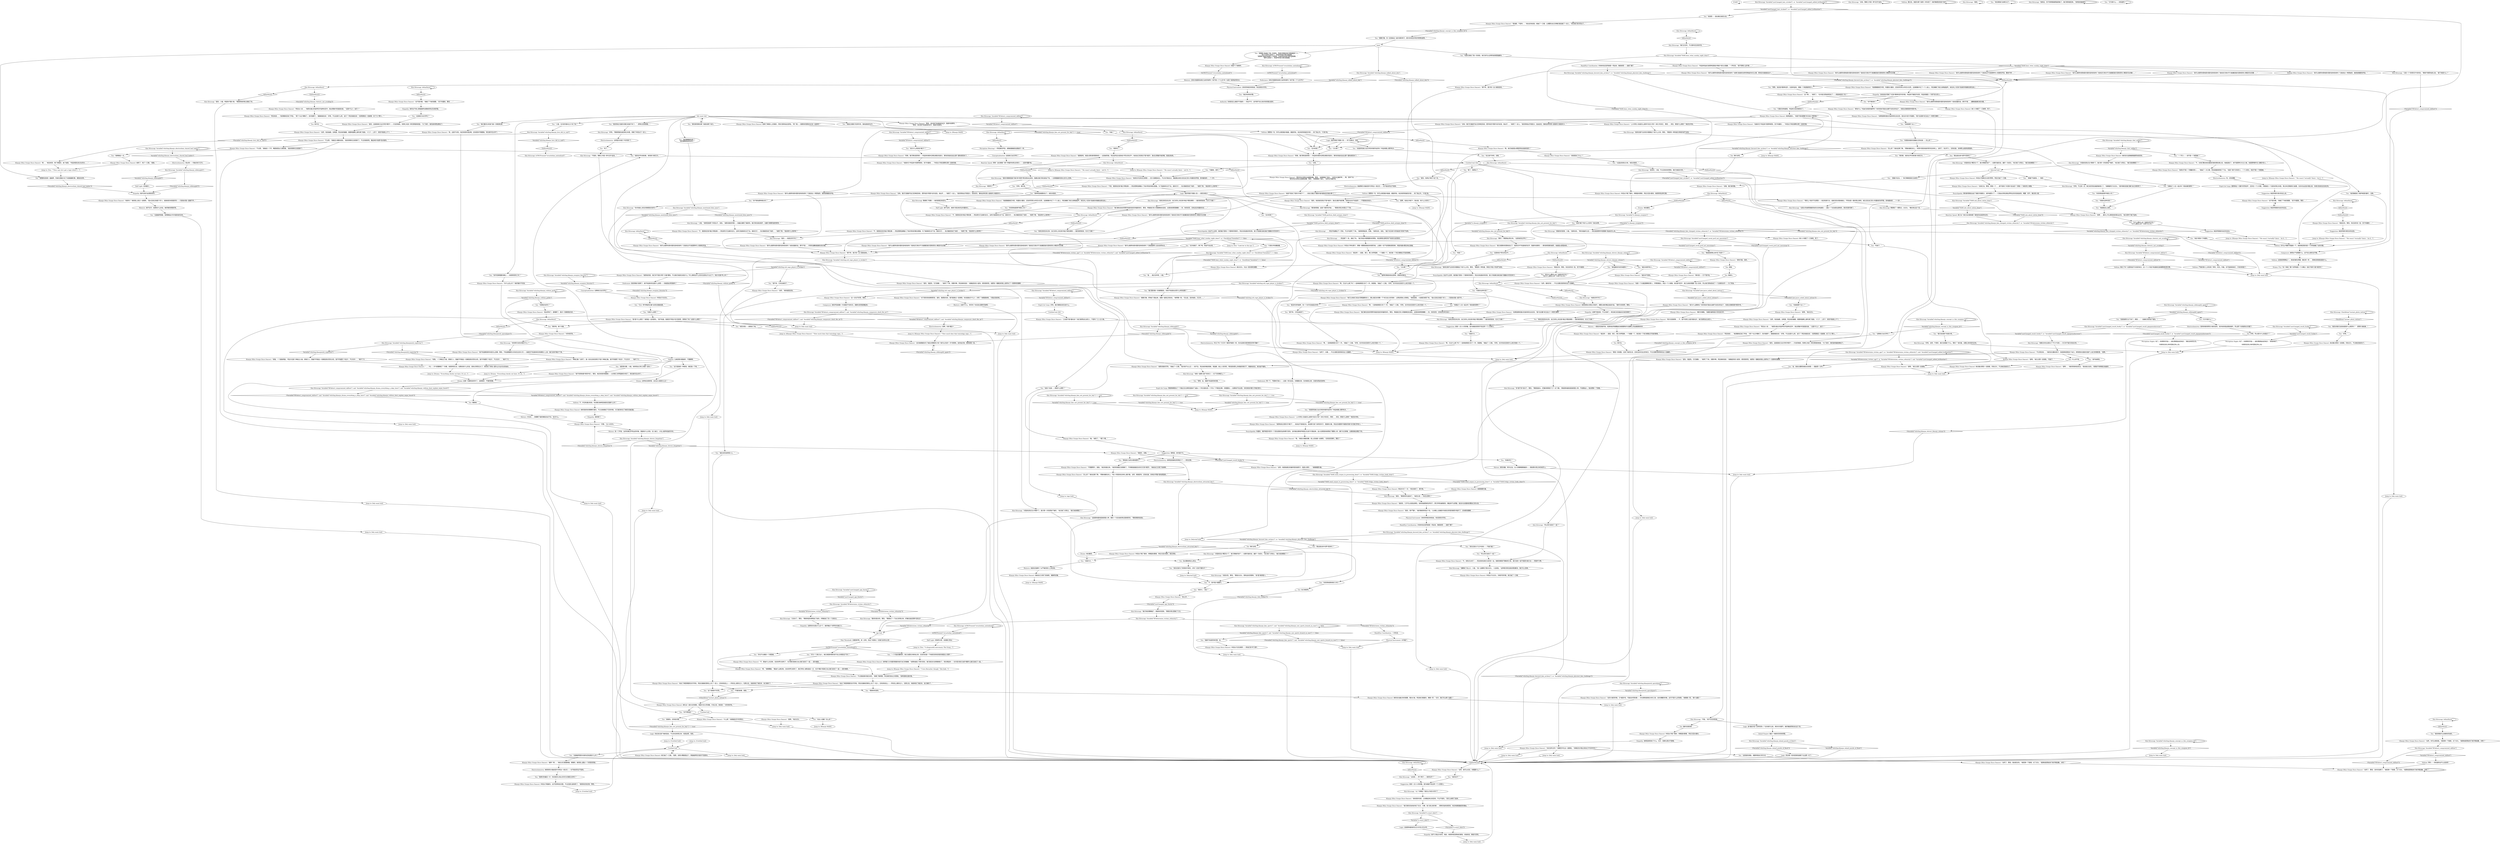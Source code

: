 # WHIRLING F3 / KLAASJE TAPE LELY
# 5) heard tape / gonna hear tape
#6) Lely details
# ==================================================
digraph G {
	  0 [label="START"];
	  1 [label="input"];
	  2 [label="Klaasje (Miss Oranje Disco Dancer): “不太想，”她毫无兴趣地说到。“我觉得莱利已经很好了。不过你继续吧。看起来你*挺想*告诉我的。”"];
	  3 [label="Klaasje (Miss Oranje Disco Dancer): “然后女人说……”她把长着尖利指甲的手指伸向空中，挑出想象中的星星纹身。“‘这是*什么*，宝贝？’”"];
	  4 [label="Kim Kitsuragi: Variable[\"XP.detect_compromized_skillset\"]"];
	  5 [label="Variable[\"XP.detect_compromized_skillset\"]", shape=diamond];
	  6 [label="!(Variable[\"XP.detect_compromized_skillset\"])", shape=diamond];
	  7 [label="Kim Kitsuragi: “这就意味着他是奥西登人种，跟另一个目击者的陈述是相符的，”警督满意地说到。"];
	  8 [label="Kim Kitsuragi: Variable[\"whirling.klaasje_oranjese_literatur\"]"];
	  9 [label="Variable[\"whirling.klaasje_oranjese_literatur\"]", shape=diamond];
	  10 [label="!(Variable[\"whirling.klaasje_oranjese_literatur\"])", shape=diamond];
	  11 [label="Kim Kitsuragi: Variable[\"XP.detect_compromized_skillset\"]"];
	  12 [label="Variable[\"XP.detect_compromized_skillset\"]", shape=diamond];
	  13 [label="!(Variable[\"XP.detect_compromized_skillset\"])", shape=diamond];
	  14 [label="Jump to: [lely main hub]"];
	  15 [label="You: “我……我正在听呢，小姐。”"];
	  16 [label="Jump to: [Klaasje MAIN]"];
	  17 [label="Kim Kitsuragi: IsKimHere()"];
	  18 [label="IsKimHere()", shape=diamond];
	  19 [label="!(IsKimHere())", shape=diamond];
	  20 [label="Kim Kitsuragi: “我现在看不出你的问题跟这个有什么关系，警官，”警督用一种快速又简短的语气说到。"];
	  21 [label="Encyclopedia: 远远不止这样。她的脑子里有一个精神异常索引，而且也知道如何利用。我几乎能看见她在脑子里翻动书页的样子。"];
	  22 [label="Kim Kitsuragi: ……然后撕下一张，递给了你。“我们有些问题需要你的帮助。有些事情光靠现场尸检是无法回答的。”"];
	  23 [label="Kim Kitsuragi: “我的问题都是基于我们的*某种*预见假设出来的。我建议我们现在就去尸检，一旦掌握最新信息之后马上回来。”"];
	  24 [label="Esprit de Corps: 警督跑哪里去了？可能正在光辉的孤独中飞速从一个终点驶向另一个尽头？不管他在哪，你需要他——如果他不在这里，你的其他问题几乎毫无意义。"];
	  25 [label="Kim Kitsuragi: “没有。警察工作是一种*合作*运动。”"];
	  26 [label="Physical Instrument: 没有竞争就没有挑战。肯定是有对手的。"];
	  27 [label="Kim Kitsuragi: Variable[\"whirling.klaasje_rhet_soldier\"]"];
	  28 [label="Variable[\"whirling.klaasje_rhet_soldier\"]", shape=diamond];
	  29 [label="!(Variable[\"whirling.klaasje_rhet_soldier\"])", shape=diamond];
	  30 [label="Klaasje (Miss Oranje Disco Dancer): 她微微颤抖着。"];
	  31 [label="Klaasje (Miss Oranje Disco Dancer): “不过现在他……”她的目光飘向院子，但是很快控制住了自己，转而把目光固定在窗户上自己的倒影里。“是啊。”"];
	  32 [label="Kim Kitsuragi: Variable[\"yard.hanged_result_fuckty\"]"];
	  33 [label="Variable[\"yard.hanged_result_fuckty\"]", shape=diamond];
	  34 [label="!(Variable[\"yard.hanged_result_fuckty\"])", shape=diamond];
	  35 [label="You: “是他服役历史的地图吗？”"];
	  36 [label="You: 摇摇头。"];
	  37 [label="Electrochemistry: 是啊，你有*魔力*……"];
	  38 [label="Volition: 看见没。她因为那个直男一时失控了！她好像感到有些*内疚*。"];
	  39 [label="Kim Kitsuragi: Variable[\"whirling.klaasje_volition_guilty\"]"];
	  40 [label="Variable[\"whirling.klaasje_volition_guilty\"]", shape=diamond];
	  41 [label="!(Variable[\"whirling.klaasje_volition_guilty\"])", shape=diamond];
	  42 [label="Klaasje (Miss Oranje Disco Dancer): “对于很多其他事情而言，是的，我感到内疚。我可能做过一些事情。你总能做点*什么*，对吧？”她看着咖啡。“问我点别的吧。”"];
	  43 [label="You: “无能为力。”"];
	  44 [label="Jump to: [lely main hub]"];
	  45 [label="You: “我没时间听磁带。有一个杀手还逍遥法外呢！”"];
	  46 [label="You: “你喜欢这种东西？”"];
	  47 [label="Kim Kitsuragi: Variable[\"XP.detect_compromized_skillset\"]"];
	  48 [label="Variable[\"XP.detect_compromized_skillset\"]", shape=diamond];
	  49 [label="!(Variable[\"XP.detect_compromized_skillset\"])", shape=diamond];
	  50 [label="You: “你就是那个女人？”"];
	  51 [label="Half Light: 她不会的，她骨子里没有完全科霍依化。"];
	  52 [label="Esprit de Corps: 好吧。我们看看会发生些什么。"];
	  53 [label="Volition: 你可以*稍微*责备她一下。她拒绝回答的是一个非常直截了当的问题。"];
	  54 [label="Klaasje (Miss Oranje Disco Dancer): “*事实上*他并不在那里——他没有旅行过，或者没告诉我他做过。不然会是一趟杀戮之旅吧。他生活在自己的小科霍依的世界里。影响着他的……*一切*。”"];
	  55 [label="You: “他的确提到了南萨弗里的暴行，没错。”"];
	  56 [label="You: “反正差不多吧，没错。”"];
	  57 [label="Klaasje (Miss Oranje Disco Dancer): “上大学的人知道怎么使用*内在化*和*一体化*的词汇，警官……现在，那是什么表情？”她还在寻找。"];
	  58 [label="You: “他多大，小姐？”"];
	  59 [label="Kim Kitsuragi: “小姐，”他转回到那个年轻女子，说到。“请原谅我的同事——他最近遭受了脑损伤。我们现在就会离开，去履行清理死者的职责。”"];
	  60 [label="Klaasje (Miss Oranje Disco Dancer): “蓝色，浅蓝色。它们就像……”她停了下来，双眼半睁，然后继续说到：“就像蓝色的小星系。感觉很奇怪，他那张一塌糊涂的脸上居然长了一双那样的眼睛……”"];
	  61 [label="You: “死透了。”"];
	  62 [label="Jump to: [Klaasje MAIN]"];
	  63 [label="Klaasje (Miss Oranje Disco Dancer): “怎么讲？”她向后靠了靠。“想象他躺在床上，*惊人*的肌肉在床单上展示着。当然，疤痕密布。还有纹身。床单会*弄脏*是有原因的。”"];
	  64 [label="Kim Kitsuragi: “继续。”"];
	  65 [label="Klaasje (Miss Oranje Disco Dancer): “他是一个长着蓝眼睛的男人，手臂很粗壮。来自一个小城镇。他也很*贫穷*，奥兰冶政府需要一些人的命，所以他们把他变成了一个丑陋的杀手——为了赏金。”"];
	  66 [label="Shivers: 感觉消散，寒冷过去。女人的眼睛跟随着你——落到那长笔记本的纸页上。"];
	  67 [label="Klaasje (Miss Oranje Disco Dancer): “很喜欢，没错。”"];
	  68 [label="You: “有些事我们全都忘记了。”"];
	  69 [label="Klaasje (Miss Oranje Disco Dancer): 她用浅棕色的眼睛盯着你，不过当她垂低下巴的时候，它们就消失在了她的刘海后面。"];
	  70 [label="Drama: 这种说法很奇怪。这位女士美丽又公正！"];
	  71 [label="Klaasje (Miss Oranje Disco Dancer): “呃，这是不对的。他还有很多酒没喝，还有很多坏事要做。现在离开还太早了。”"];
	  72 [label="Klaasje (Miss Oranje Disco Dancer): “对你有好处。”"];
	  73 [label="Klaasje (Miss Oranje Disco Dancer): “当然，”她快速回应到。"];
	  74 [label="Klaasje (Miss Oranje Disco Dancer): “啊，一连串破事里又多了一件。”她抽了一口烟。“好吧，也许你会在别的什么地方找到一个。”"];
	  75 [label="You: “你不害怕那种家伙吗？”"];
	  76 [label="Suggestion: 她有一点小小的骄傲。因为她能抚慰和平息这样一个人的怒火。"];
	  77 [label="Klaasje (Miss Oranje Disco Dancer): “没有。我们忙着破坏自己的神经系统，把所有的*愤怒*向外发泄。他似乎……”她想了一会儿。“我觉得他似乎很高兴。自由自在。像他这样的男人能做多少就是多少。”"];
	  78 [label="You: “他有没有告诉过你，自己实际上有没有*做过*那些事情——我的意思是说，在马丁内斯？”"];
	  79 [label="Jump to: [Klaasje MAIN]"];
	  80 [label="Jump to: [Untitled hub]"];
	  81 [label="Kim Kitsuragi: Variable[\"whirling.klaasje_kim_not_present_for_lely\"] == true"];
	  82 [label="Variable[\"whirling.klaasje_kim_not_present_for_lely\"] == true", shape=diamond];
	  83 [label="!(Variable[\"whirling.klaasje_kim_not_present_for_lely\"] == true)", shape=diamond];
	  84 [label="Klaasje (Miss Oranje Disco Dancer): 她吐出一道长长的烟柱，看着它在头顶消散。片刻之后，她说到：“对你有好处。”"];
	  85 [label="Jump to: [lely main hub]"];
	  86 [label="You: “也许他错了。算了吧。奇迹不会出现。”"];
	  87 [label="Klaasje (Miss Oranje Disco Dancer): “我可以推荐你房间里的音响系统吗？它能发出一种原始的、能穿透墙壁的声音。”"];
	  88 [label="You: “他就是这么说的。”"];
	  89 [label="Klaasje (Miss Oranje Disco Dancer): “我们都在到处积攒所有能找到的幸福和快乐，警官。带着我们的小研磨棒到处游走，这里刮刮那里蹭蹭——你，你的初恋，还有这位科霍依先生……”"];
	  90 [label="Klaasje (Miss Oranje Disco Dancer): “没有。我们忙着破坏自己的神经系统，把所有的*愤怒*向外发泄。他似乎……”她想了一会儿。“我觉得他似乎很高兴。自由自在。像他这样的男人能做多少就是多少。”"];
	  91 [label="You: “没有。”"];
	  92 [label="Klaasje (Miss Oranje Disco Dancer): “他就像塞美尼冲突，科霍依大屠杀，还有伊苏特36年的大饥荒，全部都集中在了一个人身上，然后镶铸了奥兰治陶瓷盔甲。他在床上*还有*洗澡的时候都会穿在身上……”"];
	  93 [label="Jump to: [lelystad hub]"];
	  94 [label="Jump to: [lelystad hub]"];
	  95 [label="Kim Kitsuragi: “对我来说有点太*弹球*了。我只想一次性把验尸做好。”他又做了点笔记。“我们说到哪里了？”"];
	  96 [label="Empathy: 她不介意这次询问。相反，她很享受回想他的事情。对她来说，算是守灵吧。"];
	  97 [label="Kim Kitsuragi: Variable[\"yard.hanged_age_fourty\"]"];
	  98 [label="Variable[\"yard.hanged_age_fourty\"]", shape=diamond];
	  99 [label="!(Variable[\"yard.hanged_age_fourty\"])", shape=diamond];
	  100 [label="Kim Kitsuragi: “42？你确定？我还以为他50多岁了……”"];
	  101 [label="Logic: 他*曾经*是个怎样的男人？在你离开之前，再多问问细节。她好像挺愿意谈论这个的。"];
	  102 [label="You: “好吧。”"];
	  103 [label="Klaasje (Miss Oranje Disco Dancer): “不需要照片，谢谢。”她没有接过来。“他的死相我已经看够了。不用看我就能告诉你它们的*意思*。”她给自己又倒了些咖啡。"];
	  104 [label="Klaasje (Miss Oranje Disco Dancer): “当然了，水路……不过主要还是用来向女人炫耀的。”"];
	  105 [label="Kim Kitsuragi: Variable[\"whirling.klaasje_sildenaphil_again\"]"];
	  106 [label="Variable[\"whirling.klaasje_sildenaphil_again\"]", shape=diamond];
	  107 [label="!(Variable[\"whirling.klaasje_sildenaphil_again\"])", shape=diamond];
	  108 [label="Kim Kitsuragi: “挺贵的，小姐。不过没有你的帮助，我们也能应付的。”"];
	  109 [label="Klaasje (Miss Oranje Disco Dancer): “厉害。”女人点点头。"];
	  110 [label="Jump to: [lely main hub]"];
	  111 [label="You: 摆脱掉。"];
	  112 [label="Jump to: [lely main hub]"];
	  113 [label="You: “我再问你最后一次：你还是否认他以任何方式侵犯过你吗？”"];
	  114 [label="Klaasje (Miss Oranje Disco Dancer): “我想他说过很多次*婊子*……他说这不是瑞瓦肖。他说那只是个该死的村子，里面有大象，而且还说要用*科霍依风格*对付我们所有人。”"];
	  115 [label="Encyclopedia: 远远不止这样。她的脑子里有一个精神异常索引，而且也知道如何利用。我几乎能看见她在脑子里翻动书页的样子。"];
	  116 [label="Klaasje (Miss Oranje Disco Dancer): “这不是问题。”她碰了下他的肩膀。“至于科霍依，警官……”"];
	  117 [label="Jump to: [Klaasje (Miss Oranje Disco Dancer): \"\"He wasn't actually there -- not fr...\"]"];
	  118 [label="Kim Kitsuragi: Variable[\"whirling.klaasje_kim_not_present_for_lely\"] == true"];
	  119 [label="Variable[\"whirling.klaasje_kim_not_present_for_lely\"] == true", shape=diamond];
	  120 [label="!(Variable[\"whirling.klaasje_kim_not_present_for_lely\"] == true)", shape=diamond];
	  121 [label="Klaasje (Miss Oranje Disco Dancer): “什么事？”她看着你手中的笔记。"];
	  122 [label="Klaasje (Miss Oranje Disco Dancer): “不太想。”她每说一个字，嘴里就冒出几缕轻烟。“我觉得莱利已经很好了。”"];
	  123 [label="You: “埃利斯。他的名字叫埃利斯·科顿艾尔。”"];
	  124 [label="Conceptualization: 这是奥兰治文学吗？"];
	  125 [label="Empathy: 她并没有为此感到惊讶。"];
	  126 [label="Kim Kitsuragi: IsTHCPresent(\"revacholian_nationhood\")"];
	  127 [label="IsTHCPresent(\"revacholian_nationhood\")", shape=diamond];
	  128 [label="!(IsTHCPresent(\"revacholian_nationhood\"))", shape=diamond];
	  129 [label="Perception (Hearing): 一阵轻柔的声音，就像瓷器碰到金属桌子一样。"];
	  130 [label="Kim Kitsuragi: “感谢你的澄清，小姐。”他转向你。“等你准备好之后——现在我很想听听提图斯·哈迪会怎么说。”"];
	  131 [label="Jump to: [lely main hub]"];
	  132 [label="Jump to: [lely main hub]"];
	  133 [label="Klaasje (Miss Oranje Disco Dancer): “我可以推荐你房间里的音响系统吗？说到音量的话，那可不是……寻常的道歉就能解决的问题。”"];
	  134 [label="Klaasje (Miss Oranje Disco Dancer): “不，我很肯定他*做过*那些事——然后把那些都融入了他对常态的看法里面。为了能继续生活下去。直到它们……有点像是变成了他的……”她想了想。“我该用什么词好呢？”"];
	  135 [label="Kim Kitsuragi: “他有没有告诉过你，自己实际上有没有*做过*那些事情——我的意思是说，在马丁内斯？”"];
	  136 [label="You: “是的。他用过*婊子*这个词。”"];
	  137 [label="Kim Kitsuragi: 警督看了一眼笔记，点点头。“确实用过这个词。”"];
	  138 [label="You: “你觉得他是想吓唬别人吗？”"];
	  139 [label="Klaasje (Miss Oranje Disco Dancer): 年轻女子默默点头表示赞同。然后又抽了一口烟。"];
	  140 [label="You: “等等，金。我都不知道竞争的事。”"];
	  141 [label="Klaasje (Miss Oranje Disco Dancer): “是的。很*严重*。”她好像很享受这个词。“让他看上去像是半张脸在奇怪的微笑中裂开了。还有那双眼睛……”"];
	  142 [label="Kim Kitsuragi: Variable[\"yard.hanged_hair_stroked\"]  or  Variable[\"yard.hanged_added_brilliantine\"]"];
	  143 [label="Variable[\"yard.hanged_hair_stroked\"]  or  Variable[\"yard.hanged_added_brilliantine\"]", shape=diamond];
	  144 [label="!(Variable[\"yard.hanged_hair_stroked\"]  or  Variable[\"yard.hanged_added_brilliantine\"])", shape=diamond];
	  145 [label="Jump to: [lely main hub]"];
	  146 [label="You: “它以一种*神秘的幻象*出现在我脑海里。”"];
	  147 [label="Jump to: [lely main hub]"];
	  148 [label="You: “我觉得我可以依赖你的诚实。”"];
	  149 [label="Kim Kitsuragi: “他有没有告诉过你，自己实际上有没有*做过*那些事情——我的意思是说，在马丁内斯？”"];
	  150 [label="Kim Kitsuragi: IsKimHere()"];
	  151 [label="IsKimHere()", shape=diamond];
	  152 [label="!(IsKimHere())", shape=diamond];
	  153 [label="You: “他为什么要这么说？他是在吹牛吗？”\n“他为什么要这么说？大男子主义吗？”"];
	  154 [label="Suggestion: 她显然很乐意对你这么说。"];
	  155 [label="Klaasje (Miss Oranje Disco Dancer): 她弹了弹烟头上的烟灰，而你沉默地站在原地。“嗯？哦——我猜你的搭档也应该一起是吧？”"];
	  156 [label="You: “你提到他喜欢炫耀自己的纹身——怎么讲？”"];
	  157 [label="Klaasje (Miss Oranje Disco Dancer): “是啊。”她点点头。"];
	  158 [label="Kim Kitsuragi: IsTHCPresent(\"revacholian_nationhood\")"];
	  159 [label="Klaasje (Miss Oranje Disco Dancer): 她小小地抿了一口咖啡，笑了。"];
	  160 [label="You: “等等，他说他*精神失控*。在我听起来，很像一个绝望破碎的人。”"];
	  161 [label="You: “只是在寻找播放器。”"];
	  162 [label="Klaasje (Miss Oranje Disco Dancer): “我可以推荐你房间里的音响系统吗？我肯定它绝对不只能播招摇乐团和悲伤小教堂乐队的歌……”"];
	  163 [label="You: “他还*提到*了科霍依。”"];
	  164 [label="Kim Kitsuragi: IsKimHere()"];
	  165 [label="IsKimHere()", shape=diamond];
	  166 [label="!(IsKimHere())", shape=diamond];
	  167 [label="lely main hub"];
	  168 [label="Klaasje (Miss Oranje Disco Dancer): “在奥兰治，警官。那是一个……是不是有个术语叫*自治区*？那是一个凄凉的小城镇。”"];
	  169 [label="Jump to: [Klaasje MAIN]"];
	  170 [label="You: “其实还是为了获得命中率的，对吗？还有不要失手？”"];
	  171 [label="Klaasje (Miss Oranje Disco Dancer): 年轻女子还在微笑——笑他们的*坏习惯*。"];
	  172 [label="Kim Kitsuragi: “不是的。警察工作是一种*合作*运动。”"];
	  173 [label="Klaasje (Miss Oranje Disco Dancer): “是啊。”她又点燃一支香烟。"];
	  174 [label="You: “金，我说过要把发蜡记在表里——我能得一分吗？”"];
	  175 [label="You: “我们说说剩下的部分吧。”"];
	  176 [label="You: 别打岔。"];
	  177 [label="You: “你就是那个女人？”"];
	  178 [label="Klaasje (Miss Oranje Disco Dancer): “他去了弗里德堡的杀手学校。然后在塞美尼群岛上杀了一些人。还有其他岛上——所有岛上都杀过人。在那之后，他就来到了瑞瓦肖，自己被杀了。”"];
	  179 [label="Shivers: 一缕轻风将她环绕，轻柔地抚弄着覆盖在她肩膀和纤长胳膊上的金属银制布料……"];
	  180 [label="Klaasje (Miss Oranje Disco Dancer): “我想说的是，他们并不是在*那个方面*硬核。不过我们到底在说些什么？早上聊政治什么的实在是有点*太过了*。现在*还是*早上吗？”"];
	  181 [label="You: “无能为力。”"];
	  182 [label="Klaasje (Miss Oranje Disco Dancer): 她又抽了一口烟。“我想，说得大概就是这个。那盘磁带的内容并不是很长。”"];
	  183 [label="You: “这盘磁带里的内容你还知道些什么吗？”"];
	  184 [label="You: “磁带的事就说到这里吧。感谢你的配合。”"];
	  185 [label="Klaasje (Miss Oranje Disco Dancer): “笑柄。我打算说是笑柄——听起来你根本没明白精彩的部分。莱利的俏皮话远比那个要有意思多了。”"];
	  186 [label="Klaasje (Miss Oranje Disco Dancer): “他喜欢它*听起来*的那种感觉。至于科霍依……”年轻女子用旧烟蒂点燃一支新的烟。"];
	  187 [label="Klaasje (Miss Oranje Disco Dancer): “他就像塞美尼冲突，科霍依大屠杀，还有伊苏特36年的大饥荒，全部都集中在了一个人身上，然后镶铸了奥兰治陶瓷盔甲。他在床上*还有*洗澡的时候都会穿在身上……”"];
	  188 [label="You: “伪装？”"];
	  189 [label="Klaasje (Miss Oranje Disco Dancer): “嗯。”她低头看着双脚，脸上还挂着一丝微笑。“还有别的事吗，警官？”"];
	  190 [label="Untitled hub (02)"];
	  191 [label="Klaasje (Miss Oranje Disco Dancer): “嗯……”她没有笑。弹了弹烟灰，耸了耸肩。“听起来莫名有点女性化……”"];
	  192 [label="Klaasje (Miss Oranje Disco Dancer): “工会是不是*康米派*？他们是更加左派的人，不是吗？工人主义者。”"];
	  193 [label="You: “从遥远的西北方来。他告诉我的。”"];
	  194 [label="Kim Kitsuragi: IsKimHere()"];
	  195 [label="IsKimHere()", shape=diamond];
	  196 [label="!(IsKimHere())", shape=diamond];
	  197 [label="Klaasje (Miss Oranje Disco Dancer): “很不幸，我只有一台小破收音机。”"];
	  198 [label="Klaasje (Miss Oranje Disco Dancer): “我可以推荐你搭档房间里的音响系统吗？说到音量的话，那可不是……道歉就能解决的问题。”"];
	  199 [label="You: “你喜欢这种东西？”"];
	  200 [label="Klaasje (Miss Oranje Disco Dancer): “不，我很肯定他*做过*那些事——然后把它们全都内在化，这样才能继续生活下去。直到它们……有点像是变成了他的……”她想了想。“我该用什么词好呢？”"];
	  201 [label="Kim Kitsuragi: “我保证，你不用再看着那副景象了。我们很快就回来。”他转身准备离开。"];
	  202 [label="Authority: 劝他别这么做是不可能的——而且不行，这件事不会让他对你的看法变好。"];
	  203 [label="Kim Kitsuragi: “好吧，不过快一点。她已经忍受这幅景象很久了。”他朝着院子点点头。“是时候轮到我们履行自己的职责了。”"];
	  204 [label="Klaasje (Miss Oranje Disco Dancer): 她的目光追随着看着那张纸的你。"];
	  205 [label="You: 没必要搞得这么政治。"];
	  206 [label="Drama: 他在撒谎。"];
	  207 [label="You: 自己保密吧。"];
	  208 [label="Klaasje (Miss Oranje Disco Dancer): “当然。他是我遇见的最奇怪的美男子。我是认真的……”她微微颤抖着。"];
	  209 [label="Perception (Sight): 有了，你潦草的字迹——就在警督指向的地方：“猪也会有性生活。”

你真的应该让询问回到正轨上去。"];
	  210 [label="Kim Kitsuragi: “好吧。当然。干得好。我们还遗漏了什么，警官？”他问道，试图让询问回归正轨。"];
	  211 [label="Klaasje (Miss Oranje Disco Dancer): 年轻女子点点头。"];
	  212 [label="Kim Kitsuragi: Variable[\"whirling.klaasje_concept_is_this_oranjese_lit\"]"];
	  213 [label="Variable[\"whirling.klaasje_concept_is_this_oranjese_lit\"]", shape=diamond];
	  214 [label="!(Variable[\"whirling.klaasje_concept_is_this_oranjese_lit\"])", shape=diamond];
	  215 [label="Klaasje (Miss Oranje Disco Dancer): “就这样——星星，港口，第三世界国家，一个接着一个。他在每一个地方都做过可怕的事情。”"];
	  216 [label="Kim Kitsuragi: Variable[\"whirling.klaasje_shivers_klaasje_column\"]"];
	  217 [label="Variable[\"whirling.klaasje_shivers_klaasje_column\"]", shape=diamond];
	  218 [label="!(Variable[\"whirling.klaasje_shivers_klaasje_column\"])", shape=diamond];
	  219 [label="Electrochemistry: 当然因为你是个*科学家*了。"];
	  220 [label="Klaasje (Miss Oranje Disco Dancer): 她给自己又倒了些咖啡，镇静而优雅。"];
	  221 [label="Kim Kitsuragi: Variable[\"whirling.klaasje_rhetoric_not_avoiding\"]"];
	  222 [label="Variable[\"whirling.klaasje_rhetoric_not_avoiding\"]", shape=diamond];
	  223 [label="!(Variable[\"whirling.klaasje_rhetoric_not_avoiding\"])", shape=diamond];
	  224 [label="Esprit de Corps: 要想保证一切都*井然有序*，还存在一个小问题。问题就在一个蓝色的笔记本里。笔记本在警督的口袋里。在你问出这些问题之前，你意识到他也应该在场。"];
	  225 [label="Kim Kitsuragi: Variable[\"whirling.klaasje_electrochem_shared_bad_habits\"]"];
	  226 [label="Variable[\"whirling.klaasje_electrochem_shared_bad_habits\"]", shape=diamond];
	  227 [label="!(Variable[\"whirling.klaasje_electrochem_shared_bad_habits\"])", shape=diamond];
	  228 [label="Klaasje (Miss Oranje Disco Dancer): “你还没听过吗？”她朝空中吐出一道烟柱。“你确定在问我之前自己不先听听吗？”"];
	  229 [label="You: “他为什么老是说*婊子*？”"];
	  230 [label="Volition: 顺便说一句，你可以相信榆木脑袋。据我所知，他没有附和她的步调……除了我之外，*只有*他。"];
	  231 [label="Jump to: [You: \"\"Titus says he's got a tape where t...\"]"];
	  232 [label="Jump to: [lely main hub]"];
	  233 [label="You: “这是奥兰治文学吗？”"];
	  234 [label="Klaasje (Miss Oranje Disco Dancer): “录音里说了什么？”"];
	  235 [label="Kim Kitsuragi: IsKimHere()"];
	  236 [label="IsKimHere()", shape=diamond];
	  237 [label="!(IsKimHere())", shape=diamond];
	  238 [label="You: “你跟这个人在一起过吗？很浪漫的那种？”"];
	  239 [label="Klaasje (Miss Oranje Disco Dancer): “这不是问题。”她碰了下他的肩膀。“至于科霍依，警官……”"];
	  240 [label="Kim Kitsuragi: “是的——他是在吹牛吗？”"];
	  241 [label="Logic: 她非常善于观察人性——专门训练过，甚至……"];
	  242 [label="You: “伪装？”"];
	  243 [label="You: “我觉得这方面的问题已经差不多了。”（把笔记还给警督。）"];
	  244 [label="You: “我们要求做一份毒理报告。你知不知道会出现什么样的结果？”"];
	  245 [label="You: “不，我*现在*就要问。”"];
	  246 [label="lelystad hub"];
	  247 [label="Drama: 他在撒谎。"];
	  248 [label="You: “所以你们走到了一起？”"];
	  249 [label="Kim Kitsuragi: “对我来说有点太*弹球*了。我只想一次性把验尸做好。”他又做了点笔记。“我们说到哪里了？”"];
	  250 [label="Physical Instrument: 没有竞争就没有挑战。肯定是有对手的。"];
	  251 [label="Electrochemistry: 她明显是被他深深吸引了——现在还是。"];
	  252 [label="You: “它代表什么——你知道吗？”"];
	  253 [label="Klaasje (Miss Oranje Disco Dancer): “那是一张地图。记录了他的生活，还有当兵时去过的地方。不过主要还是用来向女人炫耀的。”"];
	  254 [label="Klaasje (Miss Oranje Disco Dancer): “当然，他会抽烟，会喝酒。而且他的胸膛，肩膀和胳膊上都布满了星星。十几个，上百个，甚至可能是上千个。”"];
	  255 [label="Kim Kitsuragi: CheckItem(\"instant_photo_tattoos\")"];
	  256 [label="CheckItem(\"instant_photo_tattoos\")", shape=diamond];
	  257 [label="!(CheckItem(\"instant_photo_tattoos\"))", shape=diamond];
	  258 [label="Klaasje (Miss Oranje Disco Dancer): “当你兴奋的时候，它*就是*的。可能会非常刺激——你也拥有能够应对的工具。当你清醒的时候，这可不是什么好故事。”她微微一笑。“换个话题？”"];
	  259 [label="Klaasje (Miss Oranje Disco Dancer): “神秘幻象？当然了。我一刻也没有觉得它不是个神秘幻象。我不怀疑那个*标志*，不过也许……”她开了口……"];
	  260 [label="Rhetoric: 她是在回避吗？从严格的意义上讲没有。"];
	  261 [label="Klaasje (Miss Oranje Disco Dancer): “啊，它出什么事了吗？一连串破事里又多了一件。真遗憾。”她抽了一口烟。“好吧，也许你会在别的什么地方找到一个。”"];
	  262 [label="Klaasje (Miss Oranje Disco Dancer): “是的，他说他的真名不是*他的*。我试过撬开他的嘴，但他永远也不肯放弃——不管我有多努力。”"];
	  263 [label="You: “应对机制？”"];
	  264 [label="You: “你是研究奥兰治文学的时候学会的吗？听起来跟心理学有关。”"];
	  265 [label="Reaction Speed: 等等！金在哪里？那个带着所有笔记的男人——这里*需要*他。"];
	  266 [label="Kim Kitsuragi: Variable[\"whirling.klaasje_concept_is_this_oranjese_lit\"]"];
	  267 [label="Variable[\"whirling.klaasje_concept_is_this_oranjese_lit\"]", shape=diamond];
	  268 [label="!(Variable[\"whirling.klaasje_concept_is_this_oranjese_lit\"])", shape=diamond];
	  269 [label="Composure: 她明白尸检需要什么。这不会让她失去平衡。"];
	  270 [label="Jump to: [lely main hub]"];
	  271 [label="Klaasje (Miss Oranje Disco Dancer): “嗯。他们到底是从哪里弄到这盘录音的？”"];
	  272 [label="Kim Kitsuragi: “昵称吗？”"];
	  273 [label="You: “我还有其他问题。”"];
	  274 [label="Hand/Eye Coordination: 对他来说这显然就是一项运动。像是射箭——或者飞镖？"];
	  275 [label="Jump to: [age hub]"];
	  276 [label="You: “死了。”"];
	  277 [label="Jump to: [Klaasje (Miss Oranje Disco Dancer): \"\"How much does that toxicology repo...\"]"];
	  278 [label="Klaasje (Miss Oranje Disco Dancer): “这一点也不好笑，警官。”"];
	  279 [label="You: “很不幸，它完全崩溃了。”"];
	  280 [label="Klaasje (Miss Oranje Disco Dancer): “当然了，警官。没时间浪费了。”她轻弹一下香烟，点了点头。“我猜他是想给你门枪手精选集，对吧？”"];
	  281 [label="Klaasje (Miss Oranje Disco Dancer): “他们让他亲口说出打算强暴和杀人。要让瑞瓦肖领教一下*末日战士的风格*。让那些男孩心烦意乱。”她耸耸肩，一些烟灰掉落下来。“我从没说过他是个好人——只是他对我一直不坏。”"];
	  282 [label="Klaasje (Miss Oranje Disco Dancer): 她把香烟从双唇之间拿开。烟雾从她的嘴边袅袅升起。“随时为你效劳，警官。”"];
	  283 [label="Klaasje (Miss Oranje Disco Dancer): “不是，我很肯定他*做过*那些事——然后把那些都融入了他对常态的看法里面。为了能继续生活下去。直到它们……有点像是变成了他的……”她想了想。“我该用什么词好呢？”"];
	  284 [label="You: “你觉得他是想吓唬别人吗？”"];
	  285 [label="Jump to: [Untitled hub]"];
	  286 [label="Jump to: [lely main hub]"];
	  287 [label="Untitled hub"];
	  288 [label="You: “我敢打赌，你一定是装出一副冷漠的样子，因为你肯定非常非常想知道吧。”"];
	  289 [label="You: 别打岔。"];
	  290 [label="Klaasje (Miss Oranje Disco Dancer): “就这样——星星，港口，第三世界国家，一个接着一个。他在每一个地方都做过可怕的事情。”"];
	  291 [label="Inland Empire: 最后一块缺失的肉体拼图。"];
	  292 [label="Kim Kitsuragi: IsKimHere()"];
	  293 [label="IsKimHere()", shape=diamond];
	  294 [label="!(IsKimHere())", shape=diamond];
	  295 [label="Klaasje (Miss Oranje Disco Dancer): “刚才还是爱情……不，我不觉得工会是*康米派*。他们是更加左派的人。”"];
	  296 [label="Kim Kitsuragi: “又是一个*异想天开*的时刻，”警督不情愿地承认到。“接下来是什么？”"];
	  297 [label="Klaasje (Miss Oranje Disco Dancer): “我可以推荐你搭档房间里的音响系统吗？如果它能搞的定即将降临的末日之歌，那肯定也能搞定这个。”"];
	  298 [label="Empathy: 她完全不担心那盘磁带会跟她的陈述互相矛盾。"];
	  299 [label="Suggestion: 她显然很喜欢站在你这边。"];
	  300 [label="Kim Kitsuragi: IsKimHere()"];
	  301 [label="IsKimHere()", shape=diamond];
	  302 [label="!(IsKimHere())", shape=diamond];
	  303 [label="Kim Kitsuragi: Variable[\"XP.detect_compromized_skillset\"]"];
	  304 [label="Variable[\"XP.detect_compromized_skillset\"]", shape=diamond];
	  305 [label="!(Variable[\"XP.detect_compromized_skillset\"])", shape=diamond];
	  306 [label="Suggestion: 她有一点小小的骄傲。因为她能平息这样一个人的怒火。"];
	  307 [label="Klaasje (Miss Oranje Disco Dancer): “警官，其实我不知道他的名字。我就叫他莱利。”\n“警官，其实我不知道他的名字。我就叫他莱利。”"];
	  308 [label="You: “某种奇迹就要发生了。他告诉我的。”"];
	  309 [label="Kim Kitsuragi: “抱歉拖了这么久，小姐，”他一边朝院子里点点头，一边说到。“这种情况现在就会得到解决。我们马上回来。”"];
	  310 [label="Electrochemistry: 性，还有酒精。"];
	  311 [label="Kim Kitsuragi: IsTHCPresent(\"revacholian_nationhood\")"];
	  312 [label="IsTHCPresent(\"revacholian_nationhood\")", shape=diamond];
	  313 [label="!(IsTHCPresent(\"revacholian_nationhood\"))", shape=diamond];
	  314 [label="Kim Kitsuragi: Variable[\"whirling.klaasje_kim_sports\"]  and  Variable[\"whirling.klaasje_saw_sports_branch_in_race\"] == false"];
	  315 [label="Variable[\"whirling.klaasje_kim_sports\"]  and  Variable[\"whirling.klaasje_saw_sports_branch_in_race\"] == false", shape=diamond];
	  316 [label="!(Variable[\"whirling.klaasje_kim_sports\"]  and  Variable[\"whirling.klaasje_saw_sports_branch_in_race\"] == false)", shape=diamond];
	  317 [label="You: 最好还是别提……"];
	  318 [label="You: “但是我把它记下来了，那里……”（指着红色的验尸报告。）"];
	  319 [label="You: 万艾可是什么？"];
	  320 [label="You: 谢谢。"];
	  321 [label="You: “你是什么意思？”"];
	  322 [label="Kim Kitsuragi: Variable[\"whirling.klaasjenick_apocalypse\"]"];
	  323 [label="Variable[\"whirling.klaasjenick_apocalypse\"]", shape=diamond];
	  324 [label="!(Variable[\"whirling.klaasjenick_apocalypse\"])", shape=diamond];
	  325 [label="Kim Kitsuragi: “你对他身上发生的事感到内疚吗？”"];
	  326 [label="Klaasje (Miss Oranje Disco Dancer): “我为什么要害怕？你的母亲可能永远都不会告诉你这个，但是女孩都是很*邪恶*的。”"];
	  327 [label="Klaasje (Miss Oranje Disco Dancer): “他去了弗里德堡的杀手学校。然后在塞美尼群岛上杀了一些人。还有其他岛上——所有岛上都杀过人。在那之后，他就来到了瑞瓦肖，自己被杀了。”"];
	  328 [label="Klaasje (Miss Oranje Disco Dancer): “事实是——它*不爱*他。”"];
	  329 [label="Volition: 这是她得策略之一。其他的都在熟睡，像往常一样……很难说真相到底是什么。"];
	  330 [label="Kim Kitsuragi: Variable[\"XP.determine_victims_age\"]  or  Variable[\"XP.determine_victims_ethnicity\"]  and  Variable[\"yard.hanged_added_brilliantine\"]"];
	  331 [label="Variable[\"XP.determine_victims_age\"]  or  Variable[\"XP.determine_victims_ethnicity\"]  and  Variable[\"yard.hanged_added_brilliantine\"]", shape=diamond];
	  332 [label="!(Variable[\"XP.determine_victims_age\"]  or  Variable[\"XP.determine_victims_ethnicity\"]  and  Variable[\"yard.hanged_added_brilliantine\"])", shape=diamond];
	  333 [label="Klaasje (Miss Oranje Disco Dancer): “嘟叭叭嘟嘟。”她模仿着降调大号的音乐声。"];
	  334 [label="Jump to: [You: \"Look her in the eye.\"]"];
	  335 [label="Klaasje (Miss Oranje Disco Dancer): “我可以推荐你房间里的音响系统吗？它能发出平流层那种令人眩晕的声音。”"];
	  336 [label="Kim Kitsuragi: “这是从死者那里截获到的无线电通信——通过一个反加密站录制的。真实性很可靠了。”"];
	  337 [label="You: “为什么要这么说？他是在吹牛吗？”\n“为什么要这么说？大男子主义吗？”"];
	  338 [label="Electrochemistry: 她疲惫的大脑皮层中浮现出一段记忆——也不能说完全不愉快。"];
	  339 [label="Klaasje (Miss Oranje Disco Dancer): “他喜欢它*听起来*的那种感觉。至于科霍依……”年轻女子用旧烟蒂点燃一支新的烟。"];
	  340 [label="You: “难道是爱情让他*丢了性命*？”"];
	  341 [label="Kim Kitsuragi: “你是对的，警官。”警督点点头，很有运动员精神。“他*是*奥西登人。”"];
	  342 [label="You: 随它去吧。"];
	  343 [label="Klaasje (Miss Oranje Disco Dancer): 年轻女子看了看你，转眼望向警督，然后又回头看你。她很享受这种沉默。"];
	  344 [label="You: （看着尸检报告。）“继续……”"];
	  345 [label="Klaasje (Miss Oranje Disco Dancer): “不，蒙迪什么也没有。旧旧世界已经死了，也许确实是奥兰治让我们走到了一起——因为憎恶。”"];
	  346 [label="Pain Threshold: 分数很好啊。来一点吧，你这个老家伙！在我们全死光之前……"];
	  347 [label="Klaasje (Miss Oranje Disco Dancer): “是啊……”她的笑容有些苦涩。“我会挺过去的。只要我不用再看见他就好。”"];
	  348 [label="Klaasje (Miss Oranje Disco Dancer): “然后女人说……”她把长着尖利指甲的手指伸向空中，挑出想象中的星星纹身。“‘这是*什么*，宝贝？’”"];
	  349 [label="Klaasje (Miss Oranje Disco Dancer): “我*是*什么意思？”她扬起一边的眉毛。“我不知道。我甚至不明白*你*的意思。爱情杀了他？这是什么意思？”"];
	  350 [label="Klaasje (Miss Oranje Disco Dancer): “我不觉得他很*享受*死亡，警官。他还有很多事要做——太多第三世界国家的冲突了。现在离开还太早了。”"];
	  351 [label="Kim Kitsuragi: Variable[\"whirling.orb_tape_player_is_broken\"]"];
	  352 [label="Variable[\"whirling.orb_tape_player_is_broken\"]", shape=diamond];
	  353 [label="!(Variable[\"whirling.orb_tape_player_is_broken\"])", shape=diamond];
	  354 [label="Kim Kitsuragi: Variable[\"XP.detect_compromized_skillset\"]  and  Variable[\"whirling.klaasje_drama_everything_a_okay_here\"]  and  Variable[\"whirling.klaasje_volition_dont_explain_enjoy_hunch\"]"];
	  355 [label="Variable[\"XP.detect_compromized_skillset\"]  and  Variable[\"whirling.klaasje_drama_everything_a_okay_here\"]  and  Variable[\"whirling.klaasje_volition_dont_explain_enjoy_hunch\"]", shape=diamond];
	  356 [label="!(Variable[\"XP.detect_compromized_skillset\"]  and  Variable[\"whirling.klaasje_drama_everything_a_okay_here\"]  and  Variable[\"whirling.klaasje_volition_dont_explain_enjoy_hunch\"])", shape=diamond];
	  357 [label="Untitled hub"];
	  358 [label="Klaasje (Miss Oranje Disco Dancer): “他其实并没有去过那里——至少没跟我说过。不过也可能去过。我能看出他生活在自己的小科霍依世界里。影响着他的……*一切*。”"];
	  359 [label="Volition: 拜托——你知道的远不止这些吧！"];
	  360 [label="Logic: 你应该记录下她的回应，不过你没有笔记本。但是金呢，他有。"];
	  361 [label="You: “瑞瓦肖的选择很小心。”"];
	  362 [label="Untitled hub (04)"];
	  363 [label="Klaasje (Miss Oranje Disco Dancer): 她小小地抿了一口咖啡，笑了。"];
	  364 [label="Empathy: 当他说他*受够了*还有*精神失控*的时候，听起来不像是开玩笑。听起来像是一个很不安分的人。"];
	  365 [label="Kim Kitsuragi: Variable[\"tc.klaasje_oranjese\"]"];
	  366 [label="Variable[\"tc.klaasje_oranjese\"]", shape=diamond];
	  367 [label="!(Variable[\"tc.klaasje_oranjese\"])", shape=diamond];
	  368 [label="Jump to: [lely main hub]"];
	  369 [label="Klaasje (Miss Oranje Disco Dancer): “是啊。”她又点燃一支香烟。“死透了。”"];
	  370 [label="You: “提图斯·哈迪给了我一份录音。死者在里面说他打算强暴某个人。”\n“我们已经听过录音了。死者声称他打算实施强暴。”\n“提图斯·哈迪交给我们一份录音，死者声称说他打算实施强暴。”\n“我听过录音了。死者声称他打算实施强暴。”"];
	  371 [label="Klaasje (Miss Oranje Disco Dancer): “如果我拥有强壮的身体和社会支持，我也会*成为*科霍依，*我*也会像*末日战士*一样把它撕碎……”"];
	  372 [label="Kim Kitsuragi: IsKimHere()"];
	  373 [label="IsKimHere()", shape=diamond];
	  374 [label="!(IsKimHere())", shape=diamond];
	  375 [label="You: “他的眼睛颜色是？”\n“他的眼睛是蓝色的吗？”"];
	  376 [label="Electrochemistry: 思必得——可能还有万艾可。"];
	  377 [label="Klaasje (Miss Oranje Disco Dancer): “不过我挺喜欢瑞瓦肖的。”她看了看周围，风在她的发丝之间穿梭。“我希望她也喜欢我。”"];
	  378 [label="Jump to: [Klaasje (Miss Oranje Disco Dancer): \"\"I love Revachol, though.\" She look...\"]"];
	  379 [label="Jump to: [lely main hub]"];
	  380 [label="Klaasje (Miss Oranje Disco Dancer): “为什么这么问？”她好像并不吃惊。"];
	  381 [label="Klaasje (Miss Oranje Disco Dancer): “当然。你可以相信我。”她轻弹一下香烟，点了点头。“我猜他是想给你门枪手精选集，对吧？”"];
	  382 [label="Klaasje (Miss Oranje Disco Dancer): “上大学的人知道怎么使用*内在化*和*一体化*的词汇，警官……现在，那是什么表情？”她还在寻找。"];
	  383 [label="Kim Kitsuragi: IsKimHere()"];
	  384 [label="IsKimHere()", shape=diamond];
	  385 [label="!(IsKimHere())", shape=diamond];
	  386 [label="Kim Kitsuragi: 警督眨了眨眼——他的表情没有变化。"];
	  387 [label="Drama: 什么？哈？真相？整个世界就是一个大舞台！我们不都*只是*演员吗？"];
	  388 [label="Kim Kitsuragi: Variable[\"whirling.klaasje_kim_changed_victims_ethnicity\"]  or  Variable[\"XP.determine_victims_ethnicity\"]"];
	  389 [label="Variable[\"whirling.klaasje_kim_changed_victims_ethnicity\"]  or  Variable[\"XP.determine_victims_ethnicity\"]", shape=diamond];
	  390 [label="!(Variable[\"whirling.klaasje_kim_changed_victims_ethnicity\"]  or  Variable[\"XP.determine_victims_ethnicity\"])", shape=diamond];
	  391 [label="Klaasje (Miss Oranje Disco Dancer): “我可以推荐你房间里的音响系统吗？我肯定它绝对不只能播招摇乐团和悲伤小教堂乐队的歌……”"];
	  392 [label="Klaasje (Miss Oranje Disco Dancer): “笑柄。我打算说是笑柄——听起来你根本没明白精彩的部分。莱利的俏皮话远比那个要有意思多了。”"];
	  393 [label="Volition: 顺便说一句，你可以相信榆木脑袋。据我所知，他没有附和她的步调……除了我之外，*只有*他。"];
	  394 [label="Klaasje (Miss Oranje Disco Dancer): “我猜是吧。他是从莱利斯塔德来的——这是缩写版。而且显然这也是他在*军队的名字*。他说自己的真名不是*他的*。我试过想撬开他的嘴，但是没有用。”"];
	  395 [label="Jump to: [Klaasje MAIN]"];
	  396 [label="You: “你感到内疚吗？”"];
	  397 [label="You: “他有个纹身——那是什么意思？”"];
	  398 [label="You: “好吧，我们走。”"];
	  399 [label="Kim Kitsuragi: “所以你们走到了一起？”"];
	  400 [label="Klaasje (Miss Oranje Disco Dancer): “不，在他们教会他在塞美尼做的那些事之后，他就退役了。他不是那种沙文主义者。他是那种靠*杀人赚钱*的人。”"];
	  401 [label="Jump to: [lely main hub]"];
	  402 [label="Kim Kitsuragi: “又说对了，警官。”警督用蓝色钢笔拍了拍你，好像指定了另一个目标点。"];
	  403 [label="Klaasje (Miss Oranje Disco Dancer): “他有很多伤疤，让他看起来比较显老。不过不是的。”回忆让她笑了起来。"];
	  404 [label="Hand/Eye Coordination: 一次失误。"];
	  405 [label="Klaasje (Miss Oranje Disco Dancer): 年轻女子看了看你，转眼望向警督，然后又回头看你。她在享受。"];
	  406 [label="Kim Kitsuragi: “他有一道搏斗留下的伤口——在下巴和嘴巴上？”"];
	  407 [label="Kim Kitsuragi: Variable[\"whirling.klaasje_talked_about_lely\"]"];
	  408 [label="Variable[\"whirling.klaasje_talked_about_lely\"]", shape=diamond];
	  409 [label="!(Variable[\"whirling.klaasje_talked_about_lely\"])", shape=diamond];
	  410 [label="Kim Kitsuragi: “不能，”他干巴巴的答道。"];
	  411 [label="Jump to: [lely main hub]"];
	  412 [label="Klaasje (Miss Oranje Disco Dancer): “哦。”她笑了。“*那个*啊。”"];
	  413 [label="Jump to: [lely main hub]"];
	  414 [label="Jump to: [lely main hub]"];
	  415 [label="Kim Kitsuragi: Variable[\"whirling.klaasje_kim_not_present_for_lely\"]"];
	  416 [label="Variable[\"whirling.klaasje_kim_not_present_for_lely\"]", shape=diamond];
	  417 [label="!(Variable[\"whirling.klaasje_kim_not_present_for_lely\"])", shape=diamond];
	  418 [label="Jump to: [lely main hub]"];
	  419 [label="Klaasje (Miss Oranje Disco Dancer): “当然了，警官。我会配合的。”她轻弹一下香烟，点了点头。“我猜他是想给你门枪手精选集，对吧？”"];
	  420 [label="Jump to: [Untitled hub]"];
	  421 [label="You: “他说*婊子*有什么关系吗？我也说啊。”"];
	  422 [label="Endurance: 等一下。不要单打独斗——这是一场马拉松，你需要支持。在你继续之前，还是先把金找来吧。"];
	  423 [label="Kim Kitsuragi: Variable[\"tc.exact_date\"]"];
	  424 [label="Variable[\"tc.exact_date\"]", shape=diamond];
	  425 [label="!(Variable[\"tc.exact_date\"])", shape=diamond];
	  426 [label="You: “我查过他靴子的序列号。我知道他的名字。”"];
	  427 [label="You: “你不想知道？”"];
	  428 [label="Klaasje (Miss Oranje Disco Dancer): “他有吗？”她的脸上掠过一丝微笑。“我从没说过他是个好人。或者他的本意是好的——只是他对我一直都不坏。”"];
	  429 [label="Kim Kitsuragi: Variable[\"XP.detect_compromized_skillset\"]"];
	  430 [label="Variable[\"XP.detect_compromized_skillset\"]", shape=diamond];
	  431 [label="!(Variable[\"XP.detect_compromized_skillset\"])", shape=diamond];
	  432 [label="Klaasje (Miss Oranje Disco Dancer): “听起来哈迪兄弟更希望我说*确实*发生过强暴。”一声叹息。“我不想卷入这件事……”"];
	  433 [label="Kim Kitsuragi: “我们正在听。不过暂时还没有听完。”"];
	  434 [label="Klaasje (Miss Oranje Disco Dancer): “我可以推荐你房间里的音响系统吗？我肯定它绝对不只能播招摇乐团和悲伤小教堂乐队的歌……”"];
	  435 [label="You: “口头禅？”"];
	  436 [label="You: “拦截无线电通信。听起来已经足够真实了。”"];
	  437 [label="Kim Kitsuragi: “莱利斯塔德。这是个很好的开始……”警督在笔记本里记了下来。"];
	  438 [label="You: （看着卡拉洁。）“你们俩都是奥兰治来的？”"];
	  439 [label="Kim Kitsuragi: Variable[\"TASK.ask_about_tattoo_done\"]"];
	  440 [label="Variable[\"TASK.ask_about_tattoo_done\"]", shape=diamond];
	  441 [label="!(Variable[\"TASK.ask_about_tattoo_done\"])", shape=diamond];
	  442 [label="Klaasje (Miss Oranje Disco Dancer): “他42岁。”"];
	  443 [label="Kim Kitsuragi: Variable[\"XP.determine_victims_ethnicity\"]"];
	  444 [label="Variable[\"XP.determine_victims_ethnicity\"]", shape=diamond];
	  445 [label="!(Variable[\"XP.determine_victims_ethnicity\"])", shape=diamond];
	  446 [label="You: “我都不知道竞争的事，金。”"];
	  447 [label="Kim Kitsuragi: Variable[\"yard.hanged_result_fuckty\"]  or  Variable[\"yard.hanged_result_pigsgonnahavesex\"]"];
	  448 [label="Variable[\"yard.hanged_result_fuckty\"]  or  Variable[\"yard.hanged_result_pigsgonnahavesex\"]", shape=diamond];
	  449 [label="!(Variable[\"yard.hanged_result_fuckty\"]  or  Variable[\"yard.hanged_result_pigsgonnahavesex\"])", shape=diamond];
	  450 [label="Jump to: [lely main hub]"];
	  451 [label="You: “向女人炫耀？怎么讲？”"];
	  452 [label="Shivers: 它在动……你眼睛下面的微粒纹丝不动。说点什么。"];
	  453 [label="Klaasje (Miss Oranje Disco Dancer): “哇哦。一个超级明星，*而且*还是个神秘主义者。真吸引人。我毫不怀疑这一切都是真实而充分的。我不怀疑那个*标志*，不过也许……”她开了口……"];
	  454 [label="Klaasje (Miss Oranje Disco Dancer): “我们都在到处积攒所有能找到的幸福和快乐，警官。带着我们的小研磨棒到处游走，这里刮刮那里蹭蹭——你，你的初恋，还有这位末日战士……”"];
	  455 [label="Klaasje (Miss Oranje Disco Dancer): “磁带？嗯……”她在记忆里搜索着。慢慢的，她的脸上露出一个奇怪的笑容。"];
	  456 [label="Klaasje (Miss Oranje Disco Dancer): “不，我很肯定他*做过*那些事——然后把它们全都内在化，这样才能继续生活下去。直到它们……有点像是变成了他的……”她想了想。“我该用什么词好呢？”"];
	  457 [label="Kim Kitsuragi: “我现在看不出你的问题跟这个有什么关系，警官，”警督用一种快速、简短又*窝火*的语气说到。"];
	  458 [label="Jump to: [Klaasje (Miss Oranje Disco Dancer): \"\"He wasn't actually there -- not fr...\"]"];
	  459 [label="Kim Kitsuragi: Variable[\"XP.detect_compromized_skillset\"]"];
	  460 [label="Variable[\"XP.detect_compromized_skillset\"]", shape=diamond];
	  461 [label="!(Variable[\"XP.detect_compromized_skillset\"])", shape=diamond];
	  462 [label="Kim Kitsuragi: Variable[\"pier.joyce_asked_about_tattoos\"]"];
	  463 [label="Variable[\"pier.joyce_asked_about_tattoos\"]", shape=diamond];
	  464 [label="!(Variable[\"pier.joyce_asked_about_tattoos\"])", shape=diamond];
	  465 [label="You: “我尊重这一点。”"];
	  466 [label="Endurance: 我觉得她只是累了。她不知道你的话是什么意思——你能因此责怪她吗？"];
	  467 [label="You: “哈里兄弟给了我一份录音。他们说可以证明死者意图强暴你。”"];
	  468 [label="You: “这盘磁带里面，他明确指出*你*就是他的目标。”"];
	  469 [label="You: “你不害怕吗？”"];
	  470 [label="Klaasje (Miss Oranje Disco Dancer): “那你完全没明白这盘精选集，警官。”她慢慢摇了摇头。“这样也许最好吧……嗯。坚持下去……”\n“那你完全没明白这盘精选集，警官。”她慢慢摇了摇头。“这样也许最好吧。”"];
	  471 [label="Jump to: [Klaasje (Miss Oranje Disco Dancer): \"\"He wasn't *actually* there -- he d...\"]"];
	  472 [label="Klaasje (Miss Oranje Disco Dancer): “很适合你，警官。你应该多说一些。至于科霍依……”"];
	  473 [label="Kim Kitsuragi: “是的，”警督突然记起来了。“他的头发——你还记得吗？”"];
	  474 [label="Rhetoric: 没有对祖国母亲奥兰治的热爱吗？他不是一个*士兵*吗？这是个值得追究的点。"];
	  475 [label="You: “你也不太像是一个爱国者。”"];
	  476 [label="You: “一个可耻的雇佣兵。奥兰治国在训练他之前，应该先检查一下他是否具有崇高的爱国主义情怀！”"];
	  477 [label="Empathy: 这感觉实在是太*公正*了。就好像这个世界存在着正义。"];
	  478 [label="Jump to: [lely main hub]"];
	  479 [label="Klaasje (Miss Oranje Disco Dancer): 年轻女子看了看你，转眼望向警督，然后又回头看你。"];
	  480 [label="Empathy: 她明显感觉到了什么。也许，是睾丸素水平激增。"];
	  481 [label="Kim Kitsuragi: Variable[\"TASK.send_corpse_to_processing_done\"]  or  Variable[\"TASK.fridge_victims_body_done\"]"];
	  482 [label="Variable[\"TASK.send_corpse_to_processing_done\"]  or  Variable[\"TASK.fridge_victims_body_done\"]", shape=diamond];
	  483 [label="!(Variable[\"TASK.send_corpse_to_processing_done\"]  or  Variable[\"TASK.fridge_victims_body_done\"])", shape=diamond];
	  484 [label="Klaasje (Miss Oranje Disco Dancer): “是的。这就是奥兰治文学的*精华*——片刻的喘息。和挣扎本身一样的黑暗和绝望。”为了演示，她的身体越发靠后了。"];
	  485 [label="Jump to: [lely main hub]"];
	  486 [label="You: “你喜欢吗？”"];
	  487 [label="Klaasje (Miss Oranje Disco Dancer): “我敢打赌，药物会飞溅出来，就像一道真正的彩虹。”她咧嘴一笑。“巴比妥，安非他命，万艾可……”"];
	  488 [label="Electrochemistry: 是用来维持男性兴奋状态的。安非他命是血管收缩剂，所以那个功效就有点问题了。"];
	  489 [label="Volition: 让她回答问题就好。不要解释。"];
	  490 [label="Empathy: 她同意了。"];
	  491 [label="Jump to: [Drama: \"Everything checks out here. It's al...\"]"];
	  492 [label="Klaasje (Miss Oranje Disco Dancer): “我不知道精液样本是怎么回事，警官。不知道需要性关系发生后多少天——我甚至不知道他有没有跟别人上床。我们没有*稳定*下来。”"];
	  493 [label="You: “他告诉我——爱情杀了他。”"];
	  494 [label="Klaasje (Miss Oranje Disco Dancer): “啊，一连串破事里又多了一件。”她抽了一口烟。“好吧，也许你会在别的什么地方找到一个。”"];
	  495 [label="Kim Kitsuragi: “莱利？”警督掏出笔记本。“这是他的名字吗？”"];
	  496 [label="Klaasje (Miss Oranje Disco Dancer): “我已经跟你的搭档说过了，我其实并不知道他的名字。我就叫他莱利——莱利斯塔德的缩写，他就是从那里来的。”"];
	  497 [label="You: “这是他在*军队的名字*。”"];
	  498 [label="Volition: 不，并没有通过检验。你没看见她明显就是在回避什么吗？"];
	  499 [label="Kim Kitsuragi: Variable[\"whirling.klaasjenick_superstar\"]"];
	  500 [label="Variable[\"whirling.klaasjenick_superstar\"]", shape=diamond];
	  501 [label="!(Variable[\"whirling.klaasjenick_superstar\"])", shape=diamond];
	  502 [label="Klaasje (Miss Oranje Disco Dancer): “很适合你，警官。你应该多说一些。至于科霍依……”"];
	  503 [label="Klaasje (Miss Oranje Disco Dancer): “是的。这就是奥兰治文学的*精华*——片刻的喘息。和挣扎本身一样的黑暗和绝望。”为了演示，她的身体更加靠后了。"];
	  504 [label="Logic: 现在唯一有待澄清的就剩下左边那一栏了。"];
	  505 [label="Klaasje (Miss Oranje Disco Dancer): “是啊……基本上可以算是他的搭讪台词。”她又把杯子端了起来。"];
	  506 [label="Klaasje (Miss Oranje Disco Dancer): “我可以推荐你搭档房间里的音响系统吗？它能发出平流层那种令人眩晕的声音。整夜不停……”"];
	  507 [label="Klaasje (Miss Oranje Disco Dancer): “很不幸，我只有一台小破收音机。”"];
	  508 [label="Jump to: [Klaasje (Miss Oranje Disco Dancer): \"\"He wasn't *actually* there -- he d...\"]"];
	  509 [label="You: “他有没有告诉过你，自己实际上有没有*做过*那些事情——我的意思是说，在马丁内斯？”"];
	  510 [label="You: “我们要求分析部门做一次精液检查。”"];
	  511 [label="Kim Kitsuragi: Variable[\"whirling.klaasje_hecoord_kim_archery\"]  or  Variable[\"whirling.klaasje_physinst_kim_challenge\"]"];
	  512 [label="Variable[\"whirling.klaasje_hecoord_kim_archery\"]  or  Variable[\"whirling.klaasje_physinst_kim_challenge\"]", shape=diamond];
	  513 [label="!(Variable[\"whirling.klaasje_hecoord_kim_archery\"]  or  Variable[\"whirling.klaasje_physinst_kim_challenge\"])", shape=diamond];
	  514 [label="You: “那这是在和*世界*竞争吗？”"];
	  515 [label="Klaasje (Miss Oranje Disco Dancer): “是的，浅蓝色。它们就像……”她停了下来，双眼半睁，然后继续说到：“就像蓝色的小星系。感觉很奇怪，他那张一塌糊涂的脸上居然长了一双那样的眼睛……”"];
	  516 [label="Kim Kitsuragi: Variable[\"whirling.klaasje_electrochem_attracted_lely\"]"];
	  517 [label="Variable[\"whirling.klaasje_electrochem_attracted_lely\"]", shape=diamond];
	  518 [label="!(Variable[\"whirling.klaasje_electrochem_attracted_lely\"])", shape=diamond];
	  519 [label="Kim Kitsuragi: “我看见你在这里记了*不少*东西——它们并不能为你加分的。”"];
	  520 [label="Klaasje (Miss Oranje Disco Dancer): “很油腻，不是吗……”她淡定地说到。她抽了一口烟，让烟雾在自己的嘴巴里逗留了一会儿。“现在我们有共同点了。”"];
	  521 [label="You: “这算奥兰治文学吗？”"];
	  522 [label="You: 好吧。所以我为什么知道这个？"];
	  523 [label="You: “这只是我的一种感觉。满足我一下吧。”"];
	  524 [label="You: “那好吧。换个问题。”"];
	  525 [label="Composure: 她的声音就像一片划破空气的利刃。肩膀也变得紧绷起来。"];
	  526 [label="Kim Kitsuragi: Variable[\"XP.detect_compromized_skillset\"]  and  Variable[\"whirling.klaasje_composure_slash_the_air\"]"];
	  527 [label="Variable[\"XP.detect_compromized_skillset\"]  and  Variable[\"whirling.klaasje_composure_slash_the_air\"]", shape=diamond];
	  528 [label="!(Variable[\"XP.detect_compromized_skillset\"]  and  Variable[\"whirling.klaasje_composure_slash_the_air\"])", shape=diamond];
	  529 [label="Kim Kitsuragi: “好吧。”警督把报告放回笔记本里，观察了年轻女子一会儿。"];
	  530 [label="Kim Kitsuragi: Variable[\"whirling.orb_tape_player_is_broken\"]"];
	  531 [label="Variable[\"whirling.orb_tape_player_is_broken\"]", shape=diamond];
	  532 [label="!(Variable[\"whirling.orb_tape_player_is_broken\"])", shape=diamond];
	  533 [label="Klaasje (Miss Oranje Disco Dancer): “哇哦。一个神秘主义者。真吸引人。我毫不怀疑这一切都是真实而充分的。我不怀疑那个*标志*，不过也许……”她开了口……"];
	  534 [label="Encyclopedia: 科霍依，南萨弗里冲突中一个恶名昭彰的战争罪行现场，当时格拉德和萨弗里正在进行代理战争。战火在那里持续燃烧了整整12年，暴行与日俱增。主要是格拉德犯下的。"];
	  535 [label="Electrochemistry: 她受损的大脑皮层中浮现出一段记忆——也不能说完全不愉快。"];
	  536 [label="Endurance: 没有对祖国母亲奥兰治的热爱吗？他不是一个*士兵*吗？"];
	  537 [label="Kim Kitsuragi: Variable[\"whirling.klaasje_sildenaphil\"]"];
	  538 [label="Variable[\"whirling.klaasje_sildenaphil\"]", shape=diamond];
	  539 [label="!(Variable[\"whirling.klaasje_sildenaphil\"])", shape=diamond];
	  540 [label="Volition: 严格的意义上讲没有？拜托，老兄。听着。你不能相信他们。只有你和我了。"];
	  541 [label="Klaasje (Miss Oranje Disco Dancer): “我可以推荐你搭档房间里的音响系统吗？我肯定它绝对不只能播招摇乐团和悲伤小教堂乐队的歌……”"];
	  542 [label="Klaasje (Miss Oranje Disco Dancer): “我可以推荐你搭档房间里的音响系统吗？我肯定它绝对不只能播招摇乐团和悲伤小教堂乐队的歌……”"];
	  543 [label="Klaasje (Miss Oranje Disco Dancer): 她拱起眉头。“他是不是说要像*末日战士*那样做？”"];
	  544 [label="Klaasje (Miss Oranje Disco Dancer): “害怕什么？哈迪兄弟录的磁带吗？你的母亲可能永远都不会告诉你这个，但是女孩都是很*邪恶*的。”"];
	  545 [label="Klaasje (Miss Oranje Disco Dancer): “当然，我可以试试。你需要什么？”"];
	  546 [label="Rhetoric: 她不在乎。如果有什么的话，她好像觉得很好笑。"];
	  547 [label="Klaasje (Miss Oranje Disco Dancer): “他是不是说了很多次*婊子*？……说自己接近于要按*按科霍依的风格办事*了？”"];
	  548 [label="Kim Kitsuragi: IsKimHere()"];
	  549 [label="IsKimHere()", shape=diamond];
	  550 [label="!(IsKimHere())", shape=diamond];
	  551 [label="You: “有件怪事需要你确认——他很享受死亡吗？”"];
	  552 [label="You: “莱利斯塔德在哪？我是说那个地方。”"];
	  553 [label="Klaasje (Miss Oranje Disco Dancer): “不。他有点太老了——而且他来自奥兰治的另一边。我甚至都搞不懂他的口音。我们走到一起不是因为奥兰治——而是坏习惯。”"];
	  554 [label="You: “一个军人——但不是一个爱国者？”"];
	  555 [label="Klaasje (Miss Oranje Disco Dancer): 她带着几分消遣的看着你拍打自己的胸脯。“如果他通过了那次测试，我们就没办法和睦相处了。现在想起来——也许是对奥兰治的*憎恨*让我们走到了一起。”"];
	  556 [label="Kim Kitsuragi: “看来你是对的，警官。”警督拍了一下自己的笔记本。好像在指定某种*目标点*……"];
	  557 [label="Klaasje (Miss Oranje Disco Dancer): “我们甚至还给他庆祝了生日，大概，是几周之前的事……那两天挺有意思的。他没有跟我撒谎的理由。”"];
	  558 [label="You: “那这是在和*世界*竞争吗？”"];
	  559 [label="Kim Kitsuragi: “对我来说太*概念化*了，我只想做好验尸——如果可能的话，最好一次成功。”他又做了点笔记。“我们说到哪里了？”"];
	  560 [label="You: 随它去吧。"];
	  561 [label="You: “这个故事并不好笑。”"];
	  562 [label="Klaasje (Miss Oranje Disco Dancer): 她的目光越过你的肩膀，看向大海。然后她又看着你，微微一笑：“也许，我们可以换个话题？”"];
	  563 [label="You: “瑞瓦肖爱所有人。”"];
	  564 [label="Klaasje (Miss Oranje Disco Dancer): “瑞瓦肖不爱他。”"];
	  565 [label="You: “感谢你的澄清。”"];
	  566 [label="Kim Kitsuragi: IsKimHere()"];
	  567 [label="IsKimHere()", shape=diamond];
	  568 [label="!(IsKimHere())", shape=diamond];
	  569 [label="Klaasje (Miss Oranje Disco Dancer): “如果我拥有强壮的身体和社会支持，*我*也会像*末日战士*一样把它撕碎……”"];
	  570 [label="Klaasje (Miss Oranje Disco Dancer): 年轻女子看着你，似乎觉得有些无聊，不过还是礼貌地笑了。“我很肯定他没有，警官。”"];
	  571 [label="You: “谢谢你。还有些问题……”"];
	  572 [label="Klaasje (Miss Oranje Disco Dancer): “当然，他会抽烟，会喝酒。而且他的胸膛，肩膀和胳膊上都布满了星星。十几个，上百个，甚至可能是上千个。”"];
	  573 [label="Klaasje (Miss Oranje Disco Dancer): “我可以推荐你搭档房间里的音响系统吗？它能发出一种原始的、能穿透墙壁的声音。”"];
	  574 [label="Klaasje (Miss Oranje Disco Dancer): 她点点头，吐出一团浓厚的烟雾。"];
	  575 [label="Jump to: [Klaasje MAIN]"];
	  576 [label="Jump to: [Klaasje (Miss Oranje Disco Dancer): \"\"He wasn't *actually* there -- he d...\"]"];
	  577 [label="You: “你是研究奥兰治文学的时候学会的吗？听起来跟心理学有关。”"];
	  578 [label="Kim Kitsuragi: “比如说——举个例子——他的名字？”"];
	  579 [label="Kim Kitsuragi: IsKimHere()"];
	  580 [label="IsKimHere()", shape=diamond];
	  581 [label="!(IsKimHere())", shape=diamond];
	  582 [label="Jump to: [Klaasje MAIN]"];
	  583 [label="Klaasje (Miss Oranje Disco Dancer): “没错。我们是同胞。”"];
	  584 [label="Kim Kitsuragi: IsKimHere()"];
	  585 [label="IsKimHere()", shape=diamond];
	  586 [label="!(IsKimHere())", shape=diamond];
	  587 [label="Half Light: 你勃然大怒，话语脱口而出："];
	  588 [label="Reaction Speed: 奥兰治？奥兰治水路地图？跟他的纹身是吻合的。"];
	  589 [label="You: “你觉得他很有吸引力吗？”"];
	  590 [label="You: 什么也不说。"];
	  591 [label="Klaasje (Miss Oranje Disco Dancer): 她试着点燃另一支香烟。风有点大，不过她还是成功了。"];
	  592 [label="Perception (Sight): 有了，你潦草的字迹——就在警督指向的地方：“真他妈绝了。”

你真的应该让询问回到正轨上去。"];
	  593 [label="Klaasje (Miss Oranje Disco Dancer): “然后他说……”她滑稽地压低了声音。“‘那个*太过*硬核了。别问我那个。接着她就会说：‘好吧。不过这是什么呢，宝贝？’然后他就会说：‘在那里看见一些破事，杀了几个野人。’”"];
	  594 [label="Electrochemistry: 听见了吗？万艾可？跟你怀疑的一样。你对这类东西的嗅觉非常*灵敏*！"];
	  595 [label="Klaasje (Miss Oranje Disco Dancer): “这份毒理报告花了瑞瓦肖警察多少钱？我可以负担*一半*的费用。给你省点钱，我来承担一些。”"];
	  596 [label="Shivers: 有一个声音。当风吹拂过芦苇丛的时候，里面有什么东西。在入海口，小岛上废弃轮胎的中间。"];
	  597 [label="Jump to: [Drama: \"Everything checks out here. It's al...\"]"];
	  598 [label="Rhetoric: 这是干什么，审讯吗？你没说过要审讯她啊。"];
	  599 [label="Kim Kitsuragi: “你觉得它会告诉我们什么？”"];
	  600 [label="Kim Kitsuragi: “是的，小姐。希望你不要介意。”警督把他的笔记递给了你。"];
	  601 [label="You: “很不幸，它完全崩溃了。”"];
	  602 [label="You: “这是我的调查。我要用我自己的方式。”"];
	  603 [label="You: “口头禅？”"];
	  604 [label="You: “他的名字叫埃利斯。埃利斯·科顿艾尔。”"];
	  605 [label="Klaasje (Miss Oranje Disco Dancer): “我可以推荐你房间里的音响系统吗？它能直接带人走向世界末日。”"];
	  606 [label="You: “应对机制？”"];
	  607 [label="Kim Kitsuragi: IsKimHere()"];
	  608 [label="IsKimHere()", shape=diamond];
	  609 [label="!(IsKimHere())", shape=diamond];
	  610 [label="Suggestion: 她显然很乐意告诉你这些。"];
	  611 [label="You: “昵称吗？”"];
	  612 [label="Kim Kitsuragi: ……然后开始撕扯下一页纸，不过中途停了下来。“我刚刚想起来，同事，”他转向你，说到。“我们*还没有*对死者进行现场尸检呢。”"];
	  613 [label="You: “小姐，也许是*康米主义*杀了他？”"];
	  614 [label="Klaasje (Miss Oranje Disco Dancer): 年轻女子点点头，你离开的时候，她又抽了一口烟。"];
	  615 [label="Half Light: 还有暴力。"];
	  616 [label="Klaasje (Miss Oranje Disco Dancer): “他绝对不是一个愚蠢的男人……”她抽了一大口烟，然后就着咖啡吞了下去。“他是个善于交际的人，一个小排长。肯定不是一个爱国者。”"];
	  617 [label="Logic: 这就意味着他的生日大约在2月28号。"];
	  618 [label="Physical Instrument: 对手赢了。"];
	  619 [label="You: “其实还是关于正中目标——不能打偏？”"];
	  620 [label="Kim Kitsuragi: Variable[\"whirling.klaasje_hecoord_kim_archery\"]  or  Variable[\"whirling.klaasje_physinst_kim_challenge\"]"];
	  621 [label="Variable[\"whirling.klaasje_hecoord_kim_archery\"]  or  Variable[\"whirling.klaasje_physinst_kim_challenge\"]", shape=diamond];
	  622 [label="!(Variable[\"whirling.klaasje_hecoord_kim_archery\"]  or  Variable[\"whirling.klaasje_physinst_kim_challenge\"])", shape=diamond];
	  623 [label="Kim Kitsuragi: Variable[\"whirling.klaasje_mentioned_blue_eyes\"]"];
	  624 [label="Variable[\"whirling.klaasje_mentioned_blue_eyes\"]", shape=diamond];
	  625 [label="!(Variable[\"whirling.klaasje_mentioned_blue_eyes\"])", shape=diamond];
	  626 [label="Klaasje (Miss Oranje Disco Dancer): “请原谅我的咒骂。”她抽了一口烟。“我对他不太公正——他不丑。而且他的嗓音很美，很温柔。挺让人惊讶的，特别是有那么多疤痕的情况下。看着他说话，其实挺不错的。”"];
	  627 [label="You: “请节哀顺变。”"];
	  628 [label="Klaasje (Miss Oranje Disco Dancer): 然后补充了一句：“现在他死了。很可惜。”"];
	  629 [label="You: “那是奥兰治的水路地图吗？”"];
	  630 [label="Klaasje (Miss Oranje Disco Dancer): “是啊。”她点点头。"];
	  631 [label="Kim Kitsuragi: Variable[\"whirling.klaasje_sildenaphil\"]"];
	  632 [label="Variable[\"whirling.klaasje_sildenaphil\"]", shape=diamond];
	  633 [label="!(Variable[\"whirling.klaasje_sildenaphil\"])", shape=diamond];
	  634 [label="Jump to: [Klaasje (Miss Oranje Disco Dancer): \"\"How much does that toxicology repo...\"]"];
	  635 [label="You: “请回答问题，小姐。他享受自己死亡的那一刻吗？”"];
	  636 [label="Drama: 这里一切都检验完毕了。全都很好。不错的答案。"];
	  637 [label="Jump to: [lely main hub]"];
	  638 [label="Volition: 看见了吗？这里有些不对劲的地方。这一个人*肯定*知道她在放烟雾弹和想对策。"];
	  639 [label="Klaasje (Miss Oranje Disco Dancer): 她试着点燃另一支香烟。风有点大，不过她还是成功了。"];
	  640 [label="You: “你跟这个人在一起过吗？很浪漫的那种？”"];
	  641 [label="You: “科霍依，是吗？”"];
	  642 [label="Kim Kitsuragi: IsKimHere()"];
	  643 [label="IsKimHere()", shape=diamond];
	  644 [label="!(IsKimHere())", shape=diamond];
	  645 [label="You: “够了。我明白了。”"];
	  646 [label="Jump to: [lely main hub]"];
	  647 [label="Klaasje (Miss Oranje Disco Dancer): “怎么讲？”她向后靠了靠。“想象他躺在床上，*奇特*的肌肉组织陈列在床单上。当然了，有点吓人。还有纹身。床单那么脏是有原因的。”"];
	  648 [label="Klaasje (Miss Oranje Disco Dancer): “然后他说……”她滑稽地压低了声音。“‘那个*太过*硬核了。别问我那个。’接着她就会说：‘好吧。不过这是什么呢，宝贝？’然后他就会说：‘在那里看见一些破事，杀了几个野人。’”"];
	  649 [label="Kim Kitsuragi: Variable[\"whirling.klaasje_love_did_in_said\"]"];
	  650 [label="Variable[\"whirling.klaasje_love_did_in_said\"]", shape=diamond];
	  651 [label="!(Variable[\"whirling.klaasje_love_did_in_said\"])", shape=diamond];
	  652 [label="Klaasje (Miss Oranje Disco Dancer): “我可以推荐你搭档房间里的音响系统吗？我肯定它绝对不只能播招摇乐团和悲伤小教堂乐队的歌……”"];
	  653 [label="Klaasje (Miss Oranje Disco Dancer): 她放下了咖啡杯。"];
	  654 [label="Kim Kitsuragi: Variable[\"TASK.perform_field_autopsy_done\"]"];
	  655 [label="Variable[\"TASK.perform_field_autopsy_done\"]", shape=diamond];
	  656 [label="!(Variable[\"TASK.perform_field_autopsy_done\"])", shape=diamond];
	  657 [label="Klaasje (Miss Oranje Disco Dancer): 年轻女子伸长脖子，想看一眼警督递给你的那页纸。上面有一份尸检观察结果清单，用蓝色墨水整洁地记录着。"];
	  658 [label="age hub"];
	  659 [label="Hand/Eye Coordination: 对他来说这显然就是一项运动。像是射箭——或者飞镖？"];
	  660 [label="Klaasje (Miss Oranje Disco Dancer): “当然，服役历史……不过主要还是用来向女人炫耀的。”"];
	  661 [label="Conceptualization: 这算奥兰治文学吗？"];
	  662 [label="You: “能告诉我们这些到底是什么意思吗？”（把照片递给她。）"];
	  663 [label="Suggestion: 很明显，她*喜欢*它。"];
	  664 [label="Kim Kitsuragi: Variable[\"whirling.klaasje_shivers_forgotten\"]"];
	  665 [label="Variable[\"whirling.klaasje_shivers_forgotten\"]", shape=diamond];
	  666 [label="!(Variable[\"whirling.klaasje_shivers_forgotten\"])", shape=diamond];
	  667 [label="Klaasje (Miss Oranje Disco Dancer): “……*也——许*你理解错了？你看，他很享受生活。如果说有什么的话，是有点享受过头了。甚至到了其他人要为之付出代价的地步。”"];
	  668 [label="Jump to: [Klaasje MAIN]"];
	  669 [label="Kim Kitsuragi: “他是在吹牛吗？”"];
	  670 [label="Logic: 她非常善于观察人性——甚至训练过……"];
	  671 [label="Suggestion: 她显然很喜欢站在你这边。"];
	  672 [label="Empathy: 这算不是结束，不过也够了。现在她已经准备谈论他的事情了。"];
	  673 [label="Klaasje (Miss Oranje Disco Dancer): 她笑了，吸了一口烟。“谢谢。”"];
	  674 [label="Kim Kitsuragi: Variable[\"whirling.klaasje_inland_puzzle_of_flesh\"]"];
	  675 [label="Variable[\"whirling.klaasje_inland_puzzle_of_flesh\"]", shape=diamond];
	  676 [label="!(Variable[\"whirling.klaasje_inland_puzzle_of_flesh\"])", shape=diamond];
	  677 [label="Klaasje (Miss Oranje Disco Dancer): “这个嘛……”她笑了。“也许我又把他拼回去了——用我神奇的个性？”"];
	  678 [label="Kim Kitsuragi: Variable[\"TASK.hear_what_sunday_night_done\"]"];
	  679 [label="Variable[\"TASK.hear_what_sunday_night_done\"]", shape=diamond];
	  680 [label="!(Variable[\"TASK.hear_what_sunday_night_done\"])", shape=diamond];
	  681 [label="Kim Kitsuragi: Variable[\"TASK.hear_what_sunday_night_done\"]  or  CheckItem(\"boombox\") == false"];
	  682 [label="Variable[\"TASK.hear_what_sunday_night_done\"]  or  CheckItem(\"boombox\") == false", shape=diamond];
	  683 [label="!(Variable[\"TASK.hear_what_sunday_night_done\"]  or  CheckItem(\"boombox\") == false)", shape=diamond];
	  684 [label="You: “是啊，他说过*婊子*。我也是。有什么关系吗？”"];
	  685 [label="You: “他的名字？”"];
	  686 [label="Encyclopedia: 莱利斯塔德自治区下属的市镇很少，城市就更少了——它是由戈特伍德边界附近的农田组成的。概要：奶牛，粮仓和小麦。"];
	  687 [label="Kim Kitsuragi: Variable[\"yard.hanged_racial_prof_not_messinian\"]"];
	  688 [label="Variable[\"yard.hanged_racial_prof_not_messinian\"]", shape=diamond];
	  689 [label="!(Variable[\"yard.hanged_racial_prof_not_messinian\"])", shape=diamond];
	  690 [label="Kim Kitsuragi: “你*差不多*说对了，警官。”警督摇摇头，好像你刚刚扔飞了一支飞镖。“那就意味着他是奥西登人种，不是蒙迪人。我会更新一下表格。”"];
	  691 [label="Kim Kitsuragi: “对我来说太*概念化*了，我只想做好验尸——如果可能的话，最好一次成功。”他又做了点笔记。“我们说到哪里了？”"];
	  692 [label="Klaasje (Miss Oranje Disco Dancer): “嗯，”她嘟囔着。“蒙迪什么都没有。旧旧世界已经死了，我们所有人都知道这一点。也许*确实*是奥兰治让我们走到了一起——因为憎恶。”"];
	  693 [label="You: “作为一个奥兰治人，缺乏爱国热情的他不会让你感到生气吗？”"];
	  694 [label="Jump to: [You: \"\"A disgraceful mercenary. The Oranj...\"]"];
	  695 [label="Kim Kitsuragi: Variable[\"XP.determine_victims_ethnicity\"]"];
	  696 [label="Variable[\"XP.determine_victims_ethnicity\"]", shape=diamond];
	  697 [label="!(Variable[\"XP.determine_victims_ethnicity\"])", shape=diamond];
	  698 [label="Kim Kitsuragi: “我们有些理解偏了。感谢你的澄清。”警督在笔记里做了订正。"];
	  699 [label="Jump to: [lely main hub]"];
	  700 [label="Klaasje (Miss Oranje Disco Dancer): “浅棕色，几乎可以说是金黄色。他用发蜡把颜色弄深了。把它弄得油腻腻的。摸起来不太舒服。我没办法说服他别整自己的头发。”"];
	  701 [label="You: “有意思——我也摸过他的头发。”"];
	  702 [label="You: “不错的故事。谢谢。”"];
	  703 [label="Klaasje (Miss Oranje Disco Dancer): “很有可能，是的。”"];
	  704 [label="Jump to: [lely main hub]"];
	  705 [label="Klaasje (Miss Oranje Disco Dancer): “我当然有了。我喝醉了。我对一切都感到内疚。”"];
	  706 [label="Kim Kitsuragi: IsKimHere()"];
	  707 [label="IsKimHere()", shape=diamond];
	  708 [label="!(IsKimHere())", shape=diamond];
	  709 [label="Klaasje (Miss Oranje Disco Dancer): “啊，它出什么事了吗？一连串破事里又多了一件。真遗憾。”她抽了一口烟。“好吧，也许你会在别的什么地方找到一个。”"];
	  710 [label="You: “提图斯说他有一盘磁带，死者在里面讨论了实施强暴的事。跟我说说吧。”"];
	  711 [label="Kim Kitsuragi: Variable[\"whirling.klaasje_kim_not_present_for_lely\"] == true"];
	  712 [label="Variable[\"whirling.klaasje_kim_not_present_for_lely\"] == true", shape=diamond];
	  713 [label="!(Variable[\"whirling.klaasje_kim_not_present_for_lely\"] == true)", shape=diamond];
	  0 -> 0
	  1 -> 370
	  1 -> 467
	  1 -> 710
	  1 -> 407
	  2 -> 122
	  2 -> 427
	  3 -> 648
	  4 -> 4
	  4 -> 5
	  5 -> 328
	  6 -> 414
	  7 -> 245
	  8 -> 8
	  8 -> 9
	  9 -> 661
	  10 -> 211
	  11 -> 11
	  11 -> 12
	  12 -> 52
	  13 -> 269
	  14 -> 166
	  15 -> 681
	  17 -> 17
	  17 -> 18
	  18 -> 19
	  19 -> 472
	  20 -> 238
	  21 -> 302
	  22 -> 657
	  23 -> 272
	  23 -> 244
	  23 -> 398
	  24 -> 711
	  25 -> 25
	  26 -> 273
	  27 -> 27
	  27 -> 28
	  28 -> 554
	  28 -> 204
	  29 -> 368
	  30 -> 473
	  31 -> 627
	  31 -> 275
	  31 -> 60
	  31 -> 590
	  32 -> 32
	  32 -> 33
	  33 -> 592
	  34 -> 208
	  35 -> 660
	  36 -> 65
	  37 -> 634
	  38 -> 38
	  39 -> 40
	  39 -> 39
	  40 -> 396
	  40 -> 524
	  41 -> 704
	  42 -> 598
	  43 -> 260
	  44 -> 166
	  45 -> 279
	  46 -> 454
	  47 -> 48
	  47 -> 47
	  48 -> 229
	  49 -> 603
	  49 -> 262
	  50 -> 156
	  51 -> 372
	  52 -> 362
	  53 -> 269
	  54 -> 336
	  54 -> 137
	  55 -> 53
	  56 -> 607
	  57 -> 20
	  58 -> 442
	  59 -> 200
	  60 -> 626
	  61 -> 369
	  63 -> 7
	  64 -> 64
	  65 -> 462
	  66 -> 485
	  67 -> 34
	  67 -> 251
	  67 -> 629
	  68 -> 68
	  69 -> 490
	  70 -> 111
	  71 -> 491
	  72 -> 599
	  73 -> 704
	  74 -> 575
	  75 -> 325
	  76 -> 181
	  77 -> 75
	  78 -> 76
	  80 -> 357
	  81 -> 81
	  81 -> 82
	  82 -> 582
	  83 -> 422
	  84 -> 427
	  84 -> 604
	  84 -> 287
	  85 -> 166
	  86 -> 332
	  87 -> 507
	  88 -> 505
	  89 -> 372
	  90 -> 305
	  91 -> 470
	  92 -> 364
	  93 -> 245
	  94 -> 245
	  95 -> 246
	  96 -> 401
	  97 -> 97
	  97 -> 98
	  98 -> 695
	  99 -> 698
	  100 -> 403
	  101 -> 291
	  102 -> 639
	  103 -> 63
	  104 -> 286
	  105 -> 105
	  105 -> 106
	  106 -> 318
	  106 -> 319
	  107 -> 595
	  108 -> 144
	  109 -> 596
	  110 -> 166
	  111 -> 452
	  112 -> 166
	  113 -> 570
	  114 -> 534
	  115 -> 46
	  116 -> 671
	  117 -> 358
	  118 -> 118
	  118 -> 119
	  119 -> 582
	  120 -> 360
	  121 -> 646
	  122 -> 465
	  122 -> 604
	  123 -> 190
	  124 -> 265
	  125 -> 428
	  126 -> 126
	  126 -> 127
	  127 -> 536
	  128 -> 474
	  129 -> 124
	  130 -> 363
	  131 -> 166
	  132 -> 166
	  133 -> 507
	  134 -> 240
	  135 -> 89
	  136 -> 338
	  137 -> 505
	  138 -> 199
	  139 -> 168
	  140 -> 24
	  141 -> 250
	  142 -> 142
	  142 -> 143
	  143 -> 701
	  143 -> 174
	  143 -> 173
	  144 -> 450
	  145 -> 166
	  146 -> 321
	  147 -> 166
	  148 -> 381
	  149 -> 76
	  150 -> 150
	  150 -> 151
	  151 -> 148
	  152 -> 77
	  153 -> 383
	  154 -> 116
	  155 -> 668
	  156 -> 647
	  157 -> 646
	  159 -> 61
	  160 -> 677
	  161 -> 681
	  162 -> 507
	  163 -> 53
	  164 -> 164
	  164 -> 165
	  165 -> 578
	  166 -> 545
	  167 -> 613
	  167 -> 551
	  167 -> 552
	  167 -> 426
	  167 -> 397
	  167 -> 242
	  167 -> 339
	  167 -> 307
	  167 -> 243
	  167 -> 375
	  167 -> 57
	  167 -> 155
	  167 -> 510
	  168 -> 686
	  170 -> 94
	  171 -> 368
	  172 -> 249
	  173 -> 379
	  174 -> 410
	  175 -> 210
	  176 -> 253
	  177 -> 630
	  178 -> 561
	  178 -> 565
	  178 -> 702
	  179 -> 215
	  180 -> 466
	  181 -> 709
	  182 -> 357
	  183 -> 455
	  184 -> 281
	  185 -> 186
	  186 -> 458
	  187 -> 284
	  188 -> 184
	  189 -> 79
	  190 -> 641
	  190 -> 228
	  190 -> 421
	  190 -> 645
	  191 -> 231
	  192 -> 179
	  193 -> 108
	  194 -> 194
	  194 -> 195
	  195 -> 433
	  196 -> 160
	  196 -> 14
	  197 -> 530
	  198 -> 196
	  199 -> 88
	  200 -> 240
	  201 -> 201
	  203 -> 138
	  204 -> 95
	  205 -> 170
	  206 -> 43
	  207 -> 29
	  208 -> 481
	  209 -> 411
	  210 -> 411
	  211 -> 146
	  212 -> 212
	  212 -> 213
	  213 -> 521
	  213 -> 175
	  214 -> 253
	  215 -> 176
	  216 -> 216
	  216 -> 217
	  217 -> 361
	  217 -> 563
	  217 -> 35
	  218 -> 485
	  219 -> 276
	  220 -> 395
	  221 -> 221
	  221 -> 222
	  222 -> 429
	  223 -> 3
	  224 -> 154
	  225 -> 225
	  225 -> 226
	  226 -> 376
	  227 -> 125
	  228 -> 602
	  228 -> 147
	  228 -> 44
	  229 -> 185
	  230 -> 603
	  230 -> 262
	  231 -> 710
	  232 -> 166
	  233 -> 503
	  234 -> 193
	  235 -> 235
	  235 -> 236
	  236 -> 335
	  237 -> 436
	  238 -> 88
	  239 -> 298
	  240 -> 133
	  241 -> 577
	  241 -> 435
	  241 -> 241
	  241 -> 606
	  242 -> 392
	  243 -> 529
	  244 -> 487
	  245 -> 58
	  246 -> 344
	  246 -> 139
	  246 -> 438
	  247 -> 365
	  248 -> 553
	  249 -> 205
	  250 -> 659
	  251 -> 516
	  252 -> 252
	  253 -> 286
	  254 -> 348
	  255 -> 256
	  255 -> 255
	  256 -> 662
	  257 -> 84
	  258 -> 413
	  259 -> 667
	  260 -> 220
	  261 -> 575
	  262 -> 437
	  263 -> 184
	  264 -> 382
	  265 -> 117
	  266 -> 266
	  266 -> 267
	  267 -> 232
	  268 -> 288
	  269 -> 329
	  270 -> 166
	  271 -> 234
	  272 -> 394
	  273 -> 202
	  274 -> 511
	  275 -> 658
	  276 -> 172
	  277 -> 595
	  278 -> 525
	  279 -> 494
	  280 -> 280
	  281 -> 640
	  281 -> 74
	  281 -> 45
	  282 -> 672
	  283 -> 670
	  284 -> 456
	  285 -> 357
	  286 -> 166
	  287 -> 571
	  287 -> 451
	  288 -> 1
	  289 -> 572
	  290 -> 49
	  291 -> 674
	  292 -> 292
	  292 -> 293
	  293 -> 129
	  294 -> 158
	  295 -> 179
	  296 -> 13
	  297 -> 196
	  298 -> 233
	  299 -> 576
	  300 -> 300
	  300 -> 301
	  301 -> 239
	  302 -> 133
	  303 -> 304
	  303 -> 303
	  304 -> 393
	  305 -> 241
	  305 -> 435
	  305 -> 606
	  306 -> 100
	  307 -> 548
	  308 -> 386
	  309 -> 614
	  310 -> 224
	  311 -> 312
	  311 -> 311
	  312 -> 587
	  313 -> 475
	  313 -> 476
	  313 -> 693
	  314 -> 314
	  314 -> 315
	  315 -> 316
	  315 -> 446
	  316 -> 478
	  317 -> 479
	  318 -> 447
	  319 -> 488
	  320 -> 36
	  321 -> 349
	  322 -> 322
	  322 -> 323
	  323 -> 258
	  324 -> 499
	  325 -> 41
	  326 -> 569
	  327 -> 561
	  327 -> 565
	  327 -> 702
	  328 -> 65
	  329 -> 387
	  330 -> 330
	  330 -> 331
	  331 -> 173
	  331 -> 174
	  332 -> 131
	  333 -> 295
	  335 -> 507
	  336 -> 543
	  337 -> 299
	  338 -> 547
	  339 -> 471
	  340 -> 703
	  341 -> 245
	  342 -> 343
	  343 -> 365
	  344 -> 203
	  345 -> 377
	  346 -> 313
	  347 -> 379
	  348 -> 593
	  349 -> 524
	  349 -> 493
	  350 -> 636
	  351 -> 352
	  351 -> 353
	  352 -> 601
	  352 -> 180
	  353 -> 575
	  354 -> 355
	  354 -> 356
	  355 -> 498
	  356 -> 111
	  357 -> 112
	  357 -> 182
	  357 -> 183
	  358 -> 152
	  358 -> 283
	  359 -> 280
	  360 -> 80
	  361 -> 327
	  362 -> 192
	  362 -> 85
	  363 -> 61
	  364 -> 237
	  364 -> 469
	  364 -> 198
	  364 -> 159
	  365 -> 366
	  365 -> 367
	  366 -> 93
	  367 -> 130
	  368 -> 166
	  369 -> 379
	  370 -> 653
	  371 -> 50
	  372 -> 373
	  372 -> 374
	  373 -> 134
	  374 -> 509
	  375 -> 623
	  376 -> 537
	  377 -> 178
	  378 -> 377
	  379 -> 166
	  380 -> 489
	  381 -> 459
	  382 -> 114
	  383 -> 384
	  383 -> 385
	  384 -> 669
	  385 -> 282
	  386 -> 51
	  387 -> 414
	  388 -> 389
	  388 -> 390
	  389 -> 6
	  390 -> 687
	  391 -> 507
	  392 -> 91
	  393 -> 241
	  393 -> 435
	  393 -> 606
	  394 -> 579
	  396 -> 705
	  397 -> 412
	  398 -> 308
	  399 -> 553
	  400 -> 616
	  401 -> 166
	  402 -> 477
	  403 -> 557
	  404 -> 618
	  405 -> 43
	  406 -> 140
	  407 -> 408
	  407 -> 409
	  408 -> 706
	  409 -> 415
	  410 -> 101
	  410 -> 317
	  411 -> 166
	  412 -> 663
	  413 -> 166
	  414 -> 166
	  415 -> 416
	  415 -> 417
	  416 -> 495
	  417 -> 163
	  418 -> 166
	  419 -> 280
	  420 -> 357
	  421 -> 642
	  422 -> 582
	  423 -> 424
	  423 -> 425
	  424 -> 617
	  425 -> 96
	  426 -> 83
	  427 -> 121
	  428 -> 546
	  429 -> 430
	  429 -> 431
	  430 -> 540
	  431 -> 638
	  432 -> 297
	  433 -> 678
	  434 -> 507
	  435 -> 392
	  436 -> 543
	  437 -> 654
	  438 -> 583
	  439 -> 440
	  439 -> 441
	  440 -> 588
	  441 -> 388
	  442 -> 99
	  443 -> 444
	  443 -> 445
	  444 -> 658
	  445 -> 404
	  446 -> 171
	  447 -> 448
	  447 -> 449
	  448 -> 519
	  449 -> 209
	  450 -> 166
	  451 -> 62
	  452 -> 109
	  453 -> 667
	  454 -> 149
	  455 -> 535
	  456 -> 670
	  457 -> 115
	  458 -> 358
	  459 -> 460
	  459 -> 461
	  460 -> 359
	  461 -> 280
	  462 -> 464
	  462 -> 463
	  463 -> 326
	  464 -> 177
	  465 -> 673
	  466 -> 10
	  467 -> 432
	  468 -> 270
	  469 -> 544
	  470 -> 547
	  471 -> 53
	  472 -> 610
	  473 -> 700
	  474 -> 26
	  475 -> 692
	  476 -> 555
	  477 -> 658
	  478 -> 166
	  479 -> 480
	  480 -> 418
	  481 -> 482
	  481 -> 483
	  482 -> 628
	  483 -> 30
	  484 -> 253
	  485 -> 166
	  486 -> 66
	  487 -> 631
	  488 -> 522
	  489 -> 523
	  489 -> 145
	  489 -> 635
	  490 -> 109
	  491 -> 636
	  492 -> 259
	  493 -> 277
	  494 -> 575
	  495 -> 496
	  496 -> 497
	  497 -> 261
	  498 -> 69
	  499 -> 500
	  499 -> 501
	  500 -> 453
	  501 -> 533
	  502 -> 153
	  503 -> 572
	  504 -> 166
	  505 -> 337
	  506 -> 196
	  507 -> 351
	  508 -> 53
	  509 -> 89
	  510 -> 71
	  511 -> 512
	  511 -> 513
	  512 -> 169
	  512 -> 514
	  512 -> 342
	  513 -> 92
	  514 -> 691
	  515 -> 626
	  516 -> 517
	  516 -> 518
	  517 -> 589
	  517 -> 206
	  518 -> 473
	  519 -> 31
	  520 -> 268
	  521 -> 484
	  522 -> 218
	  523 -> 70
	  524 -> 72
	  525 -> 526
	  526 -> 528
	  526 -> 527
	  527 -> 37
	  528 -> 704
	  529 -> 219
	  530 -> 531
	  530 -> 532
	  531 -> 42
	  531 -> 278
	  532 -> 575
	  533 -> 667
	  534 -> 189
	  535 -> 113
	  536 -> 26
	  537 -> 538
	  537 -> 539
	  538 -> 615
	  539 -> 125
	  540 -> 414
	  541 -> 196
	  542 -> 196
	  543 -> 90
	  543 -> 55
	  543 -> 87
	  544 -> 371
	  545 -> 685
	  546 -> 468
	  547 -> 162
	  547 -> 684
	  547 -> 54
	  547 -> 135
	  548 -> 549
	  548 -> 550
	  549 -> 271
	  550 -> 611
	  551 -> 380
	  552 -> 167
	  553 -> 309
	  554 -> 400
	  555 -> 378
	  556 -> 658
	  557 -> 423
	  558 -> 559
	  559 -> 205
	  560 -> 405
	  561 -> 257
	  562 -> 413
	  563 -> 564
	  564 -> 65
	  565 -> 562
	  566 -> 568
	  566 -> 567
	  567 -> 324
	  568 -> 637
	  569 -> 149
	  570 -> 420
	  571 -> 120
	  572 -> 2
	  573 -> 196
	  574 -> 15
	  576 -> 53
	  577 -> 56
	  578 -> 306
	  579 -> 580
	  579 -> 581
	  580 -> 437
	  581 -> 23
	  583 -> 584
	  584 -> 585
	  584 -> 586
	  585 -> 399
	  586 -> 247
	  587 -> 694
	  588 -> 388
	  589 -> 207
	  590 -> 591
	  591 -> 379
	  592 -> 411
	  593 -> 214
	  594 -> 104
	  595 -> 107
	  596 -> 664
	  597 -> 636
	  598 -> 637
	  599 -> 492
	  600 -> 699
	  601 -> 73
	  602 -> 419
	  603 -> 184
	  604 -> 190
	  605 -> 507
	  606 -> 392
	  607 -> 608
	  607 -> 609
	  608 -> 136
	  609 -> 505
	  610 -> 508
	  611 -> 394
	  612 -> 22
	  613 -> 649
	  615 -> 125
	  616 -> 310
	  617 -> 96
	  618 -> 478
	  619 -> 248
	  620 -> 621
	  620 -> 622
	  621 -> 560
	  621 -> 619
	  621 -> 558
	  622 -> 418
	  623 -> 624
	  623 -> 625
	  624 -> 515
	  625 -> 59
	  626 -> 406
	  627 -> 347
	  628 -> 473
	  629 -> 103
	  630 -> 254
	  631 -> 632
	  631 -> 633
	  632 -> 594
	  633 -> 595
	  634 -> 595
	  635 -> 350
	  636 -> 354
	  637 -> 166
	  638 -> 414
	  639 -> 411
	  640 -> 454
	  641 -> 358
	  642 -> 643
	  642 -> 644
	  643 -> 457
	  644 -> 502
	  645 -> 188
	  646 -> 166
	  647 -> 123
	  648 -> 289
	  649 -> 650
	  649 -> 651
	  650 -> 294
	  651 -> 191
	  652 -> 196
	  653 -> 128
	  654 -> 656
	  654 -> 655
	  655 -> 21
	  656 -> 612
	  657 -> 290
	  658 -> 346
	  659 -> 620
	  660 -> 286
	  661 -> 211
	  662 -> 102
	  663 -> 34
	  663 -> 251
	  663 -> 629
	  663 -> 486
	  664 -> 665
	  664 -> 666
	  665 -> 67
	  665 -> 110
	  666 -> 109
	  667 -> 597
	  669 -> 282
	  670 -> 603
	  670 -> 187
	  670 -> 262
	  670 -> 263
	  671 -> 116
	  672 -> 78
	  673 -> 231
	  674 -> 675
	  674 -> 676
	  675 -> 166
	  676 -> 504
	  677 -> 237
	  677 -> 469
	  677 -> 198
	  678 -> 680
	  678 -> 679
	  679 -> 573
	  679 -> 197
	  679 -> 296
	  679 -> 652
	  679 -> 506
	  679 -> 541
	  679 -> 542
	  680 -> 574
	  681 -> 682
	  681 -> 683
	  682 -> 161
	  682 -> 132
	  682 -> 391
	  682 -> 334
	  682 -> 434
	  682 -> 86
	  682 -> 605
	  683 -> 574
	  684 -> 16
	  685 -> 306
	  686 -> 439
	  687 -> 688
	  687 -> 689
	  688 -> 340
	  689 -> 690
	  690 -> 245
	  691 -> 246
	  692 -> 377
	  693 -> 345
	  694 -> 476
	  695 -> 696
	  695 -> 697
	  696 -> 402
	  697 -> 556
	  698 -> 443
	  699 -> 166
	  700 -> 141
	  701 -> 520
	  702 -> 257
	  703 -> 320
	  704 -> 166
	  705 -> 566
	  706 -> 707
	  706 -> 708
	  707 -> 600
	  708 -> 223
	  709 -> 575
	  710 -> 227
	  711 -> 712
	  711 -> 713
	  712 -> 582
	  713 -> 264
}

